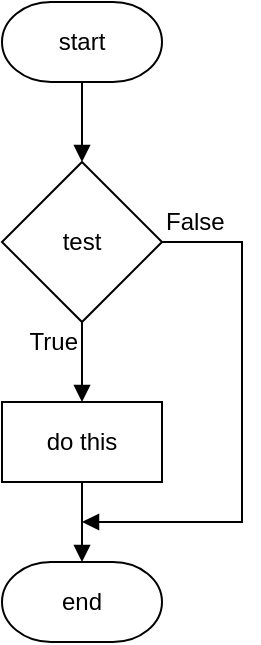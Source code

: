 <mxfile version="28.1.2" pages="17">
  <diagram id="P6KYQdcxMngtg81rHLjj" name="fc if-1">
    <mxGraphModel dx="874" dy="682" grid="1" gridSize="10" guides="1" tooltips="1" connect="1" arrows="1" fold="1" page="1" pageScale="1" pageWidth="291" pageHeight="413" math="0" shadow="0">
      <root>
        <mxCell id="Z8sNnp-64u_m1EAmHye_-0" />
        <mxCell id="Z8sNnp-64u_m1EAmHye_-1" parent="Z8sNnp-64u_m1EAmHye_-0" />
        <mxCell id="Z8sNnp-64u_m1EAmHye_-2" style="edgeStyle=orthogonalEdgeStyle;rounded=0;orthogonalLoop=1;jettySize=auto;html=1;exitX=0.5;exitY=1;exitDx=0;exitDy=0;entryX=0.5;entryY=0;entryDx=0;entryDy=0;exitPerimeter=0;endArrow=block;endFill=1;" parent="Z8sNnp-64u_m1EAmHye_-1" source="Z8sNnp-64u_m1EAmHye_-20" target="YJfQfWBxavon4rAGW0i5-0" edge="1">
          <mxGeometry relative="1" as="geometry">
            <mxPoint x="140" y="80" as="sourcePoint" />
            <mxPoint x="140" y="120" as="targetPoint" />
          </mxGeometry>
        </mxCell>
        <mxCell id="Z8sNnp-64u_m1EAmHye_-16" value="True" style="text;html=1;strokeColor=none;fillColor=none;align=right;verticalAlign=middle;whiteSpace=wrap;rounded=0;" parent="Z8sNnp-64u_m1EAmHye_-1" vertex="1">
          <mxGeometry x="100" y="200" width="40" height="20" as="geometry" />
        </mxCell>
        <mxCell id="Z8sNnp-64u_m1EAmHye_-20" value="start" style="strokeWidth=1;html=1;shape=mxgraph.flowchart.terminator;whiteSpace=wrap;fillColor=none;" parent="Z8sNnp-64u_m1EAmHye_-1" vertex="1">
          <mxGeometry x="100" y="40" width="80" height="40" as="geometry" />
        </mxCell>
        <mxCell id="Z8sNnp-64u_m1EAmHye_-21" value="end" style="strokeWidth=1;html=1;shape=mxgraph.flowchart.terminator;whiteSpace=wrap;fillColor=none;" parent="Z8sNnp-64u_m1EAmHye_-1" vertex="1">
          <mxGeometry x="100" y="320" width="80" height="40" as="geometry" />
        </mxCell>
        <mxCell id="YJfQfWBxavon4rAGW0i5-4" style="edgeStyle=orthogonalEdgeStyle;rounded=0;orthogonalLoop=1;jettySize=auto;html=1;exitX=0.5;exitY=1;exitDx=0;exitDy=0;entryX=0.5;entryY=0;entryDx=0;entryDy=0;endArrow=block;endFill=1;" parent="Z8sNnp-64u_m1EAmHye_-1" source="YJfQfWBxavon4rAGW0i5-0" target="YJfQfWBxavon4rAGW0i5-1" edge="1">
          <mxGeometry relative="1" as="geometry" />
        </mxCell>
        <mxCell id="YJfQfWBxavon4rAGW0i5-6" style="edgeStyle=orthogonalEdgeStyle;rounded=0;orthogonalLoop=1;jettySize=auto;html=1;exitX=1;exitY=0.5;exitDx=0;exitDy=0;endArrow=block;endFill=1;" parent="Z8sNnp-64u_m1EAmHye_-1" source="YJfQfWBxavon4rAGW0i5-0" edge="1">
          <mxGeometry relative="1" as="geometry">
            <mxPoint x="140" y="300" as="targetPoint" />
            <Array as="points">
              <mxPoint x="220" y="160" />
              <mxPoint x="220" y="300" />
              <mxPoint x="140" y="300" />
            </Array>
          </mxGeometry>
        </mxCell>
        <mxCell id="YJfQfWBxavon4rAGW0i5-0" value="test" style="rhombus;whiteSpace=wrap;html=1;fillColor=none;" parent="Z8sNnp-64u_m1EAmHye_-1" vertex="1">
          <mxGeometry x="100" y="120" width="80" height="80" as="geometry" />
        </mxCell>
        <mxCell id="YJfQfWBxavon4rAGW0i5-5" style="edgeStyle=orthogonalEdgeStyle;rounded=0;orthogonalLoop=1;jettySize=auto;html=1;exitX=0.5;exitY=1;exitDx=0;exitDy=0;entryX=0.5;entryY=0;entryDx=0;entryDy=0;entryPerimeter=0;endArrow=block;endFill=1;" parent="Z8sNnp-64u_m1EAmHye_-1" source="YJfQfWBxavon4rAGW0i5-1" target="Z8sNnp-64u_m1EAmHye_-21" edge="1">
          <mxGeometry relative="1" as="geometry">
            <Array as="points">
              <mxPoint x="140" y="320" />
              <mxPoint x="140" y="320" />
            </Array>
          </mxGeometry>
        </mxCell>
        <mxCell id="YJfQfWBxavon4rAGW0i5-1" value="do this" style="rounded=0;whiteSpace=wrap;html=1;fillColor=none;" parent="Z8sNnp-64u_m1EAmHye_-1" vertex="1">
          <mxGeometry x="100" y="240" width="80" height="40" as="geometry" />
        </mxCell>
        <mxCell id="YJfQfWBxavon4rAGW0i5-7" value="False" style="text;html=1;strokeColor=none;fillColor=none;align=left;verticalAlign=middle;whiteSpace=wrap;rounded=0;" parent="Z8sNnp-64u_m1EAmHye_-1" vertex="1">
          <mxGeometry x="180" y="140" width="40" height="20" as="geometry" />
        </mxCell>
      </root>
    </mxGraphModel>
  </diagram>
  <diagram name="sd if" id="BM5xCa0LjJzhx_Xb1BRn">
    <mxGraphModel dx="499" dy="390" grid="1" gridSize="10" guides="1" tooltips="1" connect="1" arrows="1" fold="1" page="1" pageScale="1" pageWidth="1169" pageHeight="827" math="0" shadow="0">
      <root>
        <mxCell id="TVCy2jQhF9ZiXSpvjS5u-0" />
        <mxCell id="TVCy2jQhF9ZiXSpvjS5u-1" parent="TVCy2jQhF9ZiXSpvjS5u-0" />
        <mxCell id="TVCy2jQhF9ZiXSpvjS5u-2" style="rounded=0;orthogonalLoop=1;jettySize=auto;html=1;exitX=0.5;exitY=1;exitDx=0;exitDy=0;entryX=0.5;entryY=0;entryDx=0;entryDy=0;endArrow=none;endFill=0;" edge="1" parent="TVCy2jQhF9ZiXSpvjS5u-1" source="TVCy2jQhF9ZiXSpvjS5u-4" target="TVCy2jQhF9ZiXSpvjS5u-5">
          <mxGeometry relative="1" as="geometry" />
        </mxCell>
        <mxCell id="TVCy2jQhF9ZiXSpvjS5u-4" value="Test" style="shape=hexagon;perimeter=hexagonPerimeter2;whiteSpace=wrap;html=1;fixedSize=1;fillColor=none;" vertex="1" parent="TVCy2jQhF9ZiXSpvjS5u-1">
          <mxGeometry x="360" y="200" width="120" height="60" as="geometry" />
        </mxCell>
        <mxCell id="TVCy2jQhF9ZiXSpvjS5u-5" value="Do this" style="rounded=0;whiteSpace=wrap;html=1;fillColor=none;" vertex="1" parent="TVCy2jQhF9ZiXSpvjS5u-1">
          <mxGeometry x="360" y="320" width="120" height="60" as="geometry" />
        </mxCell>
        <mxCell id="TVCy2jQhF9ZiXSpvjS5u-7" value="True" style="text;html=1;strokeColor=none;fillColor=none;align=right;verticalAlign=middle;whiteSpace=wrap;rounded=0;" vertex="1" parent="TVCy2jQhF9ZiXSpvjS5u-1">
          <mxGeometry x="370" y="280" width="40" height="20" as="geometry" />
        </mxCell>
      </root>
    </mxGraphModel>
  </diagram>
  <diagram name="fc if-2" id="wGZtTj6sb-f06yeo5jq2">
    <mxGraphModel dx="416" dy="325" grid="1" gridSize="10" guides="1" tooltips="1" connect="1" arrows="1" fold="1" page="1" pageScale="1" pageWidth="291" pageHeight="413" math="0" shadow="0">
      <root>
        <mxCell id="_T28w_gD_YY-0CVKj-tu-0" />
        <mxCell id="_T28w_gD_YY-0CVKj-tu-1" parent="_T28w_gD_YY-0CVKj-tu-0" />
        <mxCell id="_T28w_gD_YY-0CVKj-tu-2" style="edgeStyle=orthogonalEdgeStyle;rounded=0;orthogonalLoop=1;jettySize=auto;html=1;exitX=0.5;exitY=1;exitDx=0;exitDy=0;entryX=0.5;entryY=0;entryDx=0;entryDy=0;exitPerimeter=0;endArrow=block;endFill=1;" parent="_T28w_gD_YY-0CVKj-tu-1" source="_T28w_gD_YY-0CVKj-tu-4" target="_T28w_gD_YY-0CVKj-tu-8" edge="1">
          <mxGeometry relative="1" as="geometry">
            <mxPoint x="100" y="120" as="sourcePoint" />
            <mxPoint x="100" y="160" as="targetPoint" />
          </mxGeometry>
        </mxCell>
        <mxCell id="_T28w_gD_YY-0CVKj-tu-3" value="True" style="text;html=1;strokeColor=none;fillColor=none;align=left;verticalAlign=middle;whiteSpace=wrap;rounded=0;" parent="_T28w_gD_YY-0CVKj-tu-1" vertex="1">
          <mxGeometry x="140" y="180" width="40" height="20" as="geometry" />
        </mxCell>
        <mxCell id="_T28w_gD_YY-0CVKj-tu-4" value="start" style="strokeWidth=1;html=1;shape=mxgraph.flowchart.terminator;whiteSpace=wrap;fillColor=none;" parent="_T28w_gD_YY-0CVKj-tu-1" vertex="1">
          <mxGeometry x="60" y="80" width="80" height="40" as="geometry" />
        </mxCell>
        <mxCell id="_T28w_gD_YY-0CVKj-tu-5" value="end" style="strokeWidth=1;html=1;shape=mxgraph.flowchart.terminator;whiteSpace=wrap;fillColor=none;" parent="_T28w_gD_YY-0CVKj-tu-1" vertex="1">
          <mxGeometry x="60" y="280" width="80" height="40" as="geometry" />
        </mxCell>
        <mxCell id="4B9sVnFE1JJzSaUqRbN--0" style="edgeStyle=orthogonalEdgeStyle;rounded=0;orthogonalLoop=1;jettySize=auto;html=1;exitX=1;exitY=0.5;exitDx=0;exitDy=0;entryX=0;entryY=0.5;entryDx=0;entryDy=0;endArrow=block;endFill=1;" parent="_T28w_gD_YY-0CVKj-tu-1" source="_T28w_gD_YY-0CVKj-tu-8" target="_T28w_gD_YY-0CVKj-tu-10" edge="1">
          <mxGeometry relative="1" as="geometry" />
        </mxCell>
        <mxCell id="_T28w_gD_YY-0CVKj-tu-8" value="test" style="rhombus;whiteSpace=wrap;html=1;fillColor=none;" parent="_T28w_gD_YY-0CVKj-tu-1" vertex="1">
          <mxGeometry x="60" y="160" width="80" height="80" as="geometry" />
        </mxCell>
        <mxCell id="4B9sVnFE1JJzSaUqRbN--2" style="edgeStyle=orthogonalEdgeStyle;shape=connector;rounded=0;orthogonalLoop=1;jettySize=auto;html=1;exitX=0.5;exitY=1;exitDx=0;exitDy=0;strokeColor=default;align=center;verticalAlign=middle;fontFamily=Helvetica;fontSize=11;fontColor=default;labelBackgroundColor=default;endArrow=block;endFill=1;entryX=1;entryY=1;entryDx=0;entryDy=0;" parent="_T28w_gD_YY-0CVKj-tu-1" source="_T28w_gD_YY-0CVKj-tu-10" edge="1" target="_T28w_gD_YY-0CVKj-tu-11">
          <mxGeometry relative="1" as="geometry">
            <mxPoint x="100" y="280" as="targetPoint" />
            <Array as="points">
              <mxPoint x="220" y="260" />
            </Array>
          </mxGeometry>
        </mxCell>
        <mxCell id="_T28w_gD_YY-0CVKj-tu-10" value="do something" style="rounded=0;whiteSpace=wrap;html=1;fillColor=none;" parent="_T28w_gD_YY-0CVKj-tu-1" vertex="1">
          <mxGeometry x="180" y="180" width="80" height="40" as="geometry" />
        </mxCell>
        <mxCell id="_T28w_gD_YY-0CVKj-tu-11" value="False" style="text;html=1;strokeColor=none;fillColor=none;align=right;verticalAlign=middle;whiteSpace=wrap;rounded=0;" parent="_T28w_gD_YY-0CVKj-tu-1" vertex="1">
          <mxGeometry x="60" y="240" width="40" height="20" as="geometry" />
        </mxCell>
        <mxCell id="4B9sVnFE1JJzSaUqRbN--1" style="edgeStyle=orthogonalEdgeStyle;shape=connector;rounded=0;orthogonalLoop=1;jettySize=auto;html=1;exitX=0.5;exitY=1;exitDx=0;exitDy=0;strokeColor=default;align=center;verticalAlign=middle;fontFamily=Helvetica;fontSize=11;fontColor=default;labelBackgroundColor=default;endArrow=block;endFill=1;entryX=0.5;entryY=0;entryDx=0;entryDy=0;entryPerimeter=0;" parent="_T28w_gD_YY-0CVKj-tu-1" source="_T28w_gD_YY-0CVKj-tu-8" target="_T28w_gD_YY-0CVKj-tu-5" edge="1">
          <mxGeometry relative="1" as="geometry">
            <mxPoint x="100" y="400" as="targetPoint" />
          </mxGeometry>
        </mxCell>
      </root>
    </mxGraphModel>
  </diagram>
  <diagram id="cRq46XF3jY7nIP7ShKkn" name="fc else">
    <mxGraphModel dx="603" dy="470" grid="1" gridSize="10" guides="1" tooltips="1" connect="1" arrows="1" fold="1" page="1" pageScale="1" pageWidth="291" pageHeight="413" math="0" shadow="0">
      <root>
        <mxCell id="tIiNT2M0VqRFvGMewQ1P-0" />
        <mxCell id="tIiNT2M0VqRFvGMewQ1P-1" parent="tIiNT2M0VqRFvGMewQ1P-0" />
        <mxCell id="tIiNT2M0VqRFvGMewQ1P-2" style="edgeStyle=orthogonalEdgeStyle;rounded=0;orthogonalLoop=1;jettySize=auto;html=1;exitX=0.5;exitY=1;exitDx=0;exitDy=0;entryX=0.5;entryY=0;entryDx=0;entryDy=0;exitPerimeter=0;endArrow=block;endFill=1;" parent="tIiNT2M0VqRFvGMewQ1P-1" source="tIiNT2M0VqRFvGMewQ1P-4" target="tIiNT2M0VqRFvGMewQ1P-8" edge="1">
          <mxGeometry relative="1" as="geometry">
            <mxPoint x="100" y="80" as="sourcePoint" />
            <mxPoint x="100" y="120" as="targetPoint" />
          </mxGeometry>
        </mxCell>
        <mxCell id="tIiNT2M0VqRFvGMewQ1P-3" value="True" style="text;html=1;strokeColor=none;fillColor=none;align=right;verticalAlign=middle;whiteSpace=wrap;rounded=0;" parent="tIiNT2M0VqRFvGMewQ1P-1" vertex="1">
          <mxGeometry x="60" y="200" width="40" height="20" as="geometry" />
        </mxCell>
        <mxCell id="tIiNT2M0VqRFvGMewQ1P-4" value="start" style="strokeWidth=1;html=1;shape=mxgraph.flowchart.terminator;whiteSpace=wrap;fillColor=none;" parent="tIiNT2M0VqRFvGMewQ1P-1" vertex="1">
          <mxGeometry x="60" y="40" width="80" height="40" as="geometry" />
        </mxCell>
        <mxCell id="tIiNT2M0VqRFvGMewQ1P-5" value="end" style="strokeWidth=1;html=1;shape=mxgraph.flowchart.terminator;whiteSpace=wrap;fillColor=none;" parent="tIiNT2M0VqRFvGMewQ1P-1" vertex="1">
          <mxGeometry x="60" y="320" width="80" height="40" as="geometry" />
        </mxCell>
        <mxCell id="tIiNT2M0VqRFvGMewQ1P-6" style="edgeStyle=orthogonalEdgeStyle;rounded=0;orthogonalLoop=1;jettySize=auto;html=1;exitX=0.5;exitY=1;exitDx=0;exitDy=0;entryX=0.5;entryY=0;entryDx=0;entryDy=0;endArrow=block;endFill=1;" parent="tIiNT2M0VqRFvGMewQ1P-1" source="tIiNT2M0VqRFvGMewQ1P-8" target="tIiNT2M0VqRFvGMewQ1P-10" edge="1">
          <mxGeometry relative="1" as="geometry" />
        </mxCell>
        <mxCell id="tIiNT2M0VqRFvGMewQ1P-8" value="test" style="rhombus;whiteSpace=wrap;html=1;fillColor=none;" parent="tIiNT2M0VqRFvGMewQ1P-1" vertex="1">
          <mxGeometry x="60" y="120" width="80" height="80" as="geometry" />
        </mxCell>
        <mxCell id="tIiNT2M0VqRFvGMewQ1P-9" style="edgeStyle=orthogonalEdgeStyle;rounded=0;orthogonalLoop=1;jettySize=auto;html=1;exitX=0.5;exitY=1;exitDx=0;exitDy=0;entryX=0.5;entryY=0;entryDx=0;entryDy=0;entryPerimeter=0;endArrow=block;endFill=1;" parent="tIiNT2M0VqRFvGMewQ1P-1" source="tIiNT2M0VqRFvGMewQ1P-10" target="tIiNT2M0VqRFvGMewQ1P-5" edge="1">
          <mxGeometry relative="1" as="geometry">
            <Array as="points">
              <mxPoint x="100" y="320" />
              <mxPoint x="100" y="320" />
            </Array>
          </mxGeometry>
        </mxCell>
        <mxCell id="tIiNT2M0VqRFvGMewQ1P-10" value="do this" style="rounded=0;whiteSpace=wrap;html=1;fillColor=none;" parent="tIiNT2M0VqRFvGMewQ1P-1" vertex="1">
          <mxGeometry x="60" y="240" width="80" height="40" as="geometry" />
        </mxCell>
        <mxCell id="7YyGFXARUdTFjs19IIP1-1" style="edgeStyle=orthogonalEdgeStyle;rounded=0;orthogonalLoop=1;jettySize=auto;html=1;exitX=1;exitY=0.5;exitDx=0;exitDy=0;entryX=0.5;entryY=0;entryDx=0;entryDy=0;endArrow=block;endFill=1;" parent="tIiNT2M0VqRFvGMewQ1P-1" source="tIiNT2M0VqRFvGMewQ1P-8" target="7YyGFXARUdTFjs19IIP1-0" edge="1">
          <mxGeometry relative="1" as="geometry">
            <Array as="points">
              <mxPoint x="220" y="160" />
            </Array>
          </mxGeometry>
        </mxCell>
        <mxCell id="tIiNT2M0VqRFvGMewQ1P-11" value="False" style="text;html=1;strokeColor=none;fillColor=none;align=left;verticalAlign=middle;whiteSpace=wrap;rounded=0;" parent="tIiNT2M0VqRFvGMewQ1P-1" vertex="1">
          <mxGeometry x="140" y="140" width="40" height="20" as="geometry" />
        </mxCell>
        <mxCell id="7YyGFXARUdTFjs19IIP1-2" style="edgeStyle=orthogonalEdgeStyle;rounded=0;orthogonalLoop=1;jettySize=auto;html=1;exitX=0.5;exitY=1;exitDx=0;exitDy=0;endArrow=block;endFill=1;" parent="tIiNT2M0VqRFvGMewQ1P-1" source="7YyGFXARUdTFjs19IIP1-0" edge="1">
          <mxGeometry relative="1" as="geometry">
            <mxPoint x="100" y="300" as="targetPoint" />
            <Array as="points">
              <mxPoint x="220" y="300" />
              <mxPoint x="100" y="300" />
            </Array>
          </mxGeometry>
        </mxCell>
        <mxCell id="7YyGFXARUdTFjs19IIP1-0" value="do that" style="rounded=0;whiteSpace=wrap;html=1;fillColor=none;" parent="tIiNT2M0VqRFvGMewQ1P-1" vertex="1">
          <mxGeometry x="180" y="240" width="80" height="40" as="geometry" />
        </mxCell>
      </root>
    </mxGraphModel>
  </diagram>
  <diagram name="sd else" id="Du2qNqe_V8YYKTCWcxh1">
    <mxGraphModel dx="603" dy="470" grid="1" gridSize="10" guides="1" tooltips="1" connect="1" arrows="1" fold="1" page="1" pageScale="1" pageWidth="1169" pageHeight="827" math="0" shadow="0">
      <root>
        <mxCell id="YVbjjcJbxLvAYQxe236t-0" />
        <mxCell id="YVbjjcJbxLvAYQxe236t-1" parent="YVbjjcJbxLvAYQxe236t-0" />
        <mxCell id="YVbjjcJbxLvAYQxe236t-2" style="rounded=0;orthogonalLoop=1;jettySize=auto;html=1;exitX=0.375;exitY=1;exitDx=0;exitDy=0;entryX=0.75;entryY=0;entryDx=0;entryDy=0;endArrow=none;endFill=0;" edge="1" parent="YVbjjcJbxLvAYQxe236t-1" source="YVbjjcJbxLvAYQxe236t-4" target="YVbjjcJbxLvAYQxe236t-5">
          <mxGeometry relative="1" as="geometry" />
        </mxCell>
        <mxCell id="YVbjjcJbxLvAYQxe236t-3" style="rounded=0;orthogonalLoop=1;jettySize=auto;html=1;exitX=0.625;exitY=1;exitDx=0;exitDy=0;endArrow=none;endFill=0;entryX=0.25;entryY=0;entryDx=0;entryDy=0;" edge="1" parent="YVbjjcJbxLvAYQxe236t-1" source="YVbjjcJbxLvAYQxe236t-4" target="YVbjjcJbxLvAYQxe236t-6">
          <mxGeometry relative="1" as="geometry">
            <mxPoint x="530" y="300" as="targetPoint" />
          </mxGeometry>
        </mxCell>
        <mxCell id="YVbjjcJbxLvAYQxe236t-4" value="Test" style="shape=hexagon;perimeter=hexagonPerimeter2;whiteSpace=wrap;html=1;fixedSize=1;fillColor=none;" vertex="1" parent="YVbjjcJbxLvAYQxe236t-1">
          <mxGeometry x="360" y="200" width="120" height="60" as="geometry" />
        </mxCell>
        <mxCell id="YVbjjcJbxLvAYQxe236t-5" value="Do this" style="rounded=0;whiteSpace=wrap;html=1;fillColor=none;" vertex="1" parent="YVbjjcJbxLvAYQxe236t-1">
          <mxGeometry x="280" y="320" width="120" height="60" as="geometry" />
        </mxCell>
        <mxCell id="YVbjjcJbxLvAYQxe236t-6" value="Do that" style="rounded=0;whiteSpace=wrap;html=1;fillColor=none;" vertex="1" parent="YVbjjcJbxLvAYQxe236t-1">
          <mxGeometry x="440" y="320" width="120" height="60" as="geometry" />
        </mxCell>
        <mxCell id="YVbjjcJbxLvAYQxe236t-11" value="True" style="text;html=1;strokeColor=none;fillColor=none;align=right;verticalAlign=middle;whiteSpace=wrap;rounded=0;" vertex="1" parent="YVbjjcJbxLvAYQxe236t-1">
          <mxGeometry x="340" y="280" width="40" height="20" as="geometry" />
        </mxCell>
        <mxCell id="YVbjjcJbxLvAYQxe236t-12" value="False" style="text;html=1;strokeColor=none;fillColor=none;align=left;verticalAlign=middle;whiteSpace=wrap;rounded=0;" vertex="1" parent="YVbjjcJbxLvAYQxe236t-1">
          <mxGeometry x="460" y="280" width="40" height="20" as="geometry" />
        </mxCell>
      </root>
    </mxGraphModel>
  </diagram>
  <diagram name="fc elif-1" id="IgjmNjnP2fQYIQXtQ8FC">
    <mxGraphModel dx="728" dy="568" grid="1" gridSize="10" guides="1" tooltips="1" connect="1" arrows="1" fold="1" page="1" pageScale="1" pageWidth="413" pageHeight="583" math="0" shadow="0">
      <root>
        <mxCell id="rIBvArZEygMGYcXP4XoD-0" />
        <mxCell id="rIBvArZEygMGYcXP4XoD-1" parent="rIBvArZEygMGYcXP4XoD-0" />
        <mxCell id="rIBvArZEygMGYcXP4XoD-2" style="edgeStyle=orthogonalEdgeStyle;rounded=0;orthogonalLoop=1;jettySize=auto;html=1;exitX=0.5;exitY=1;exitDx=0;exitDy=0;entryX=0.5;entryY=0;entryDx=0;entryDy=0;exitPerimeter=0;endArrow=block;endFill=1;" edge="1" parent="rIBvArZEygMGYcXP4XoD-1" source="rIBvArZEygMGYcXP4XoD-4" target="rIBvArZEygMGYcXP4XoD-8">
          <mxGeometry relative="1" as="geometry">
            <mxPoint x="120" y="80" as="sourcePoint" />
            <mxPoint x="120" y="120" as="targetPoint" />
          </mxGeometry>
        </mxCell>
        <mxCell id="rIBvArZEygMGYcXP4XoD-3" value="True" style="text;html=1;strokeColor=none;fillColor=none;align=right;verticalAlign=middle;whiteSpace=wrap;rounded=0;" vertex="1" parent="rIBvArZEygMGYcXP4XoD-1">
          <mxGeometry x="80" y="200" width="40" height="20" as="geometry" />
        </mxCell>
        <mxCell id="rIBvArZEygMGYcXP4XoD-4" value="start" style="strokeWidth=1;html=1;shape=mxgraph.flowchart.terminator;whiteSpace=wrap;fillColor=none;" vertex="1" parent="rIBvArZEygMGYcXP4XoD-1">
          <mxGeometry x="80" y="40" width="80" height="40" as="geometry" />
        </mxCell>
        <mxCell id="rIBvArZEygMGYcXP4XoD-5" value="end" style="strokeWidth=1;html=1;shape=mxgraph.flowchart.terminator;whiteSpace=wrap;fillColor=none;" vertex="1" parent="rIBvArZEygMGYcXP4XoD-1">
          <mxGeometry x="80" y="420" width="80" height="40" as="geometry" />
        </mxCell>
        <mxCell id="rIBvArZEygMGYcXP4XoD-6" style="edgeStyle=orthogonalEdgeStyle;rounded=0;orthogonalLoop=1;jettySize=auto;html=1;exitX=0.5;exitY=1;exitDx=0;exitDy=0;entryX=0.5;entryY=0;entryDx=0;entryDy=0;endArrow=block;endFill=1;" edge="1" parent="rIBvArZEygMGYcXP4XoD-1" source="rIBvArZEygMGYcXP4XoD-8" target="rIBvArZEygMGYcXP4XoD-10">
          <mxGeometry relative="1" as="geometry" />
        </mxCell>
        <mxCell id="rIBvArZEygMGYcXP4XoD-7" style="edgeStyle=orthogonalEdgeStyle;rounded=0;orthogonalLoop=1;jettySize=auto;html=1;exitX=1;exitY=0.5;exitDx=0;exitDy=0;entryX=0.5;entryY=0;entryDx=0;entryDy=0;endArrow=block;endFill=1;" edge="1" parent="rIBvArZEygMGYcXP4XoD-1" source="rIBvArZEygMGYcXP4XoD-8" target="rIBvArZEygMGYcXP4XoD-15">
          <mxGeometry relative="1" as="geometry" />
        </mxCell>
        <mxCell id="rIBvArZEygMGYcXP4XoD-8" value="test 1" style="rhombus;whiteSpace=wrap;html=1;fillColor=none;" vertex="1" parent="rIBvArZEygMGYcXP4XoD-1">
          <mxGeometry x="80" y="120" width="80" height="80" as="geometry" />
        </mxCell>
        <mxCell id="rIBvArZEygMGYcXP4XoD-9" style="edgeStyle=orthogonalEdgeStyle;rounded=0;orthogonalLoop=1;jettySize=auto;html=1;exitX=0.5;exitY=1;exitDx=0;exitDy=0;entryX=0.5;entryY=0;entryDx=0;entryDy=0;entryPerimeter=0;endArrow=block;endFill=1;" edge="1" parent="rIBvArZEygMGYcXP4XoD-1" source="rIBvArZEygMGYcXP4XoD-10" target="rIBvArZEygMGYcXP4XoD-5">
          <mxGeometry relative="1" as="geometry">
            <Array as="points">
              <mxPoint x="120" y="320" />
              <mxPoint x="120" y="320" />
            </Array>
          </mxGeometry>
        </mxCell>
        <mxCell id="rIBvArZEygMGYcXP4XoD-10" value="do this" style="rounded=0;whiteSpace=wrap;html=1;fillColor=none;" vertex="1" parent="rIBvArZEygMGYcXP4XoD-1">
          <mxGeometry x="80" y="240" width="80" height="40" as="geometry" />
        </mxCell>
        <mxCell id="rIBvArZEygMGYcXP4XoD-11" style="edgeStyle=orthogonalEdgeStyle;shape=connector;rounded=0;orthogonalLoop=1;jettySize=auto;html=1;exitX=0.5;exitY=1;exitDx=0;exitDy=0;strokeColor=default;align=center;verticalAlign=middle;fontFamily=Helvetica;fontSize=11;fontColor=default;labelBackgroundColor=default;endArrow=block;endFill=1;" edge="1" parent="rIBvArZEygMGYcXP4XoD-1" source="rIBvArZEygMGYcXP4XoD-12">
          <mxGeometry relative="1" as="geometry">
            <mxPoint x="120" y="380.0" as="targetPoint" />
            <Array as="points">
              <mxPoint x="220" y="380" />
            </Array>
          </mxGeometry>
        </mxCell>
        <mxCell id="rIBvArZEygMGYcXP4XoD-12" value="do that" style="rounded=0;whiteSpace=wrap;html=1;fillColor=none;" vertex="1" parent="rIBvArZEygMGYcXP4XoD-1">
          <mxGeometry x="180" y="320" width="80" height="40" as="geometry" />
        </mxCell>
        <mxCell id="rIBvArZEygMGYcXP4XoD-13" style="edgeStyle=orthogonalEdgeStyle;rounded=0;orthogonalLoop=1;jettySize=auto;html=1;exitX=0.5;exitY=1;exitDx=0;exitDy=0;entryX=0.5;entryY=0;entryDx=0;entryDy=0;endArrow=block;endFill=1;" edge="1" parent="rIBvArZEygMGYcXP4XoD-1" source="rIBvArZEygMGYcXP4XoD-15" target="rIBvArZEygMGYcXP4XoD-12">
          <mxGeometry relative="1" as="geometry" />
        </mxCell>
        <mxCell id="rIBvArZEygMGYcXP4XoD-14" style="edgeStyle=orthogonalEdgeStyle;rounded=0;orthogonalLoop=1;jettySize=auto;html=1;exitX=1;exitY=0.5;exitDx=0;exitDy=0;entryX=0.5;entryY=0;entryDx=0;entryDy=0;endArrow=block;endFill=1;" edge="1" parent="rIBvArZEygMGYcXP4XoD-1" source="rIBvArZEygMGYcXP4XoD-15" target="rIBvArZEygMGYcXP4XoD-20">
          <mxGeometry relative="1" as="geometry" />
        </mxCell>
        <mxCell id="rIBvArZEygMGYcXP4XoD-15" value="test 2" style="rhombus;whiteSpace=wrap;html=1;fillColor=none;" vertex="1" parent="rIBvArZEygMGYcXP4XoD-1">
          <mxGeometry x="180" y="200" width="80" height="80" as="geometry" />
        </mxCell>
        <mxCell id="rIBvArZEygMGYcXP4XoD-16" value="True" style="text;html=1;strokeColor=none;fillColor=none;align=right;verticalAlign=middle;whiteSpace=wrap;rounded=0;" vertex="1" parent="rIBvArZEygMGYcXP4XoD-1">
          <mxGeometry x="180" y="280" width="40" height="20" as="geometry" />
        </mxCell>
        <mxCell id="rIBvArZEygMGYcXP4XoD-17" value="False" style="text;html=1;strokeColor=none;fillColor=none;align=left;verticalAlign=middle;whiteSpace=wrap;rounded=0;" vertex="1" parent="rIBvArZEygMGYcXP4XoD-1">
          <mxGeometry x="160" y="140" width="40" height="20" as="geometry" />
        </mxCell>
        <mxCell id="rIBvArZEygMGYcXP4XoD-18" value="False" style="text;html=1;strokeColor=none;fillColor=none;align=left;verticalAlign=middle;whiteSpace=wrap;rounded=0;" vertex="1" parent="rIBvArZEygMGYcXP4XoD-1">
          <mxGeometry x="260" y="220" width="40" height="20" as="geometry" />
        </mxCell>
        <mxCell id="rIBvArZEygMGYcXP4XoD-19" style="edgeStyle=orthogonalEdgeStyle;shape=connector;rounded=0;orthogonalLoop=1;jettySize=auto;html=1;exitX=0.5;exitY=1;exitDx=0;exitDy=0;strokeColor=default;align=center;verticalAlign=middle;fontFamily=Helvetica;fontSize=11;fontColor=default;labelBackgroundColor=default;endArrow=block;endFill=1;" edge="1" parent="rIBvArZEygMGYcXP4XoD-1" source="rIBvArZEygMGYcXP4XoD-20">
          <mxGeometry relative="1" as="geometry">
            <mxPoint x="120" y="400" as="targetPoint" />
            <mxPoint x="360" y="350.0" as="sourcePoint" />
            <Array as="points">
              <mxPoint x="320" y="400" />
            </Array>
          </mxGeometry>
        </mxCell>
        <mxCell id="rIBvArZEygMGYcXP4XoD-20" value="do the other" style="rounded=0;whiteSpace=wrap;html=1;fillColor=none;" vertex="1" parent="rIBvArZEygMGYcXP4XoD-1">
          <mxGeometry x="280" y="320" width="80" height="40" as="geometry" />
        </mxCell>
      </root>
    </mxGraphModel>
  </diagram>
  <diagram id="ymhN67k_t4fDArkTLruu" name="sd elif-1">
    <mxGraphModel dx="874" dy="682" grid="1" gridSize="10" guides="1" tooltips="1" connect="1" arrows="1" fold="1" page="1" pageScale="1" pageWidth="1169" pageHeight="827" math="0" shadow="0">
      <root>
        <mxCell id="0" />
        <mxCell id="1" parent="0" />
        <mxCell id="PWeVSlh2sk5hYXikbitO-3" style="rounded=0;orthogonalLoop=1;jettySize=auto;html=1;exitX=0.375;exitY=1;exitDx=0;exitDy=0;entryX=0.75;entryY=0;entryDx=0;entryDy=0;endArrow=none;endFill=0;" parent="1" source="PWeVSlh2sk5hYXikbitO-5" target="PWeVSlh2sk5hYXikbitO-6" edge="1">
          <mxGeometry relative="1" as="geometry" />
        </mxCell>
        <mxCell id="PWeVSlh2sk5hYXikbitO-4" style="rounded=0;orthogonalLoop=1;jettySize=auto;html=1;exitX=0.625;exitY=1;exitDx=0;exitDy=0;entryX=0.375;entryY=0;entryDx=0;entryDy=0;endArrow=none;endFill=0;" parent="1" source="PWeVSlh2sk5hYXikbitO-5" target="PWeVSlh2sk5hYXikbitO-11" edge="1">
          <mxGeometry relative="1" as="geometry" />
        </mxCell>
        <mxCell id="PWeVSlh2sk5hYXikbitO-5" value="Test 1" style="shape=hexagon;perimeter=hexagonPerimeter2;whiteSpace=wrap;html=1;fixedSize=1;fillColor=none;" parent="1" vertex="1">
          <mxGeometry x="360" y="200" width="120" height="60" as="geometry" />
        </mxCell>
        <mxCell id="PWeVSlh2sk5hYXikbitO-6" value="Do this" style="rounded=0;whiteSpace=wrap;html=1;fillColor=none;" parent="1" vertex="1">
          <mxGeometry x="280" y="320" width="120" height="60" as="geometry" />
        </mxCell>
        <mxCell id="PWeVSlh2sk5hYXikbitO-7" value="Do that" style="rounded=0;whiteSpace=wrap;html=1;fillColor=none;" parent="1" vertex="1">
          <mxGeometry x="340" y="440" width="120" height="60" as="geometry" />
        </mxCell>
        <mxCell id="PWeVSlh2sk5hYXikbitO-8" value="Do the other" style="rounded=0;whiteSpace=wrap;html=1;fillColor=none;" parent="1" vertex="1">
          <mxGeometry x="500" y="440" width="120" height="60" as="geometry" />
        </mxCell>
        <mxCell id="PWeVSlh2sk5hYXikbitO-9" style="rounded=0;orthogonalLoop=1;jettySize=auto;html=1;exitX=0.375;exitY=1;exitDx=0;exitDy=0;entryX=0.75;entryY=0;entryDx=0;entryDy=0;endArrow=none;endFill=0;" parent="1" source="PWeVSlh2sk5hYXikbitO-11" target="PWeVSlh2sk5hYXikbitO-7" edge="1">
          <mxGeometry relative="1" as="geometry" />
        </mxCell>
        <mxCell id="PWeVSlh2sk5hYXikbitO-10" style="rounded=0;orthogonalLoop=1;jettySize=auto;html=1;exitX=0.625;exitY=1;exitDx=0;exitDy=0;entryX=0.25;entryY=0;entryDx=0;entryDy=0;endArrow=none;endFill=0;" parent="1" source="PWeVSlh2sk5hYXikbitO-11" target="PWeVSlh2sk5hYXikbitO-8" edge="1">
          <mxGeometry relative="1" as="geometry" />
        </mxCell>
        <mxCell id="PWeVSlh2sk5hYXikbitO-11" value="Test 2" style="shape=hexagon;perimeter=hexagonPerimeter2;whiteSpace=wrap;html=1;fixedSize=1;fillColor=none;" parent="1" vertex="1">
          <mxGeometry x="420" y="320" width="120" height="60" as="geometry" />
        </mxCell>
        <mxCell id="PWeVSlh2sk5hYXikbitO-13" value="True" style="text;html=1;strokeColor=none;fillColor=none;align=right;verticalAlign=middle;whiteSpace=wrap;rounded=0;" parent="1" vertex="1">
          <mxGeometry x="340" y="280" width="40" height="20" as="geometry" />
        </mxCell>
        <mxCell id="PWeVSlh2sk5hYXikbitO-14" value="False" style="text;html=1;strokeColor=none;fillColor=none;align=left;verticalAlign=middle;whiteSpace=wrap;rounded=0;" parent="1" vertex="1">
          <mxGeometry x="460" y="280" width="40" height="20" as="geometry" />
        </mxCell>
        <mxCell id="PWeVSlh2sk5hYXikbitO-15" value="True" style="text;html=1;strokeColor=none;fillColor=none;align=right;verticalAlign=middle;whiteSpace=wrap;rounded=0;" parent="1" vertex="1">
          <mxGeometry x="400" y="400" width="40" height="20" as="geometry" />
        </mxCell>
        <mxCell id="PWeVSlh2sk5hYXikbitO-16" value="False" style="text;html=1;strokeColor=none;fillColor=none;align=left;verticalAlign=middle;whiteSpace=wrap;rounded=0;" parent="1" vertex="1">
          <mxGeometry x="520" y="400" width="40" height="20" as="geometry" />
        </mxCell>
      </root>
    </mxGraphModel>
  </diagram>
  <diagram id="fdd4WQHpybC-IddDWGsn" name="fc elif-2">
    <mxGraphModel dx="728" dy="568" grid="1" gridSize="10" guides="1" tooltips="1" connect="1" arrows="1" fold="1" page="1" pageScale="1" pageWidth="413" pageHeight="583" math="0" shadow="0">
      <root>
        <mxCell id="zQq0gdM_Qzl1OQmvSLkQ-0" />
        <mxCell id="zQq0gdM_Qzl1OQmvSLkQ-1" parent="zQq0gdM_Qzl1OQmvSLkQ-0" />
        <mxCell id="zQq0gdM_Qzl1OQmvSLkQ-2" style="edgeStyle=orthogonalEdgeStyle;rounded=0;orthogonalLoop=1;jettySize=auto;html=1;exitX=0.5;exitY=1;exitDx=0;exitDy=0;entryX=0.5;entryY=0;entryDx=0;entryDy=0;exitPerimeter=0;endArrow=block;endFill=1;" parent="zQq0gdM_Qzl1OQmvSLkQ-1" source="zQq0gdM_Qzl1OQmvSLkQ-4" target="zQq0gdM_Qzl1OQmvSLkQ-7" edge="1">
          <mxGeometry relative="1" as="geometry">
            <mxPoint x="120" y="80" as="sourcePoint" />
            <mxPoint x="120" y="120" as="targetPoint" />
          </mxGeometry>
        </mxCell>
        <mxCell id="zQq0gdM_Qzl1OQmvSLkQ-3" value="True" style="text;html=1;strokeColor=none;fillColor=none;align=right;verticalAlign=middle;whiteSpace=wrap;rounded=0;" parent="zQq0gdM_Qzl1OQmvSLkQ-1" vertex="1">
          <mxGeometry x="80" y="200" width="40" height="20" as="geometry" />
        </mxCell>
        <mxCell id="zQq0gdM_Qzl1OQmvSLkQ-4" value="start" style="strokeWidth=1;html=1;shape=mxgraph.flowchart.terminator;whiteSpace=wrap;fillColor=none;" parent="zQq0gdM_Qzl1OQmvSLkQ-1" vertex="1">
          <mxGeometry x="80" y="40" width="80" height="40" as="geometry" />
        </mxCell>
        <mxCell id="zQq0gdM_Qzl1OQmvSLkQ-5" value="end" style="strokeWidth=1;html=1;shape=mxgraph.flowchart.terminator;whiteSpace=wrap;fillColor=none;" parent="zQq0gdM_Qzl1OQmvSLkQ-1" vertex="1">
          <mxGeometry x="80" y="420" width="80" height="40" as="geometry" />
        </mxCell>
        <mxCell id="zQq0gdM_Qzl1OQmvSLkQ-6" style="edgeStyle=orthogonalEdgeStyle;rounded=0;orthogonalLoop=1;jettySize=auto;html=1;exitX=0.5;exitY=1;exitDx=0;exitDy=0;entryX=0.5;entryY=0;entryDx=0;entryDy=0;endArrow=block;endFill=1;" parent="zQq0gdM_Qzl1OQmvSLkQ-1" source="zQq0gdM_Qzl1OQmvSLkQ-7" target="zQq0gdM_Qzl1OQmvSLkQ-9" edge="1">
          <mxGeometry relative="1" as="geometry" />
        </mxCell>
        <mxCell id="CRMbvHHz2eeOOS5NiYM7-6" style="edgeStyle=orthogonalEdgeStyle;rounded=0;orthogonalLoop=1;jettySize=auto;html=1;exitX=1;exitY=0.5;exitDx=0;exitDy=0;entryX=0.5;entryY=0;entryDx=0;entryDy=0;endArrow=block;endFill=1;" parent="zQq0gdM_Qzl1OQmvSLkQ-1" source="zQq0gdM_Qzl1OQmvSLkQ-7" target="CRMbvHHz2eeOOS5NiYM7-0" edge="1">
          <mxGeometry relative="1" as="geometry" />
        </mxCell>
        <mxCell id="zQq0gdM_Qzl1OQmvSLkQ-7" value="test 1" style="rhombus;whiteSpace=wrap;html=1;fillColor=none;" parent="zQq0gdM_Qzl1OQmvSLkQ-1" vertex="1">
          <mxGeometry x="80" y="120" width="80" height="80" as="geometry" />
        </mxCell>
        <mxCell id="zQq0gdM_Qzl1OQmvSLkQ-8" style="edgeStyle=orthogonalEdgeStyle;rounded=0;orthogonalLoop=1;jettySize=auto;html=1;exitX=0.5;exitY=1;exitDx=0;exitDy=0;entryX=0.5;entryY=0;entryDx=0;entryDy=0;entryPerimeter=0;endArrow=block;endFill=1;" parent="zQq0gdM_Qzl1OQmvSLkQ-1" source="zQq0gdM_Qzl1OQmvSLkQ-9" target="zQq0gdM_Qzl1OQmvSLkQ-5" edge="1">
          <mxGeometry relative="1" as="geometry">
            <Array as="points">
              <mxPoint x="120" y="320" />
              <mxPoint x="120" y="320" />
            </Array>
          </mxGeometry>
        </mxCell>
        <mxCell id="zQq0gdM_Qzl1OQmvSLkQ-9" value="do this" style="rounded=0;whiteSpace=wrap;html=1;fillColor=none;" parent="zQq0gdM_Qzl1OQmvSLkQ-1" vertex="1">
          <mxGeometry x="80" y="240" width="80" height="40" as="geometry" />
        </mxCell>
        <mxCell id="3t_RJdTS5zck22UlJxnq-5" style="edgeStyle=orthogonalEdgeStyle;shape=connector;rounded=0;orthogonalLoop=1;jettySize=auto;html=1;exitX=0.5;exitY=1;exitDx=0;exitDy=0;strokeColor=default;align=center;verticalAlign=middle;fontFamily=Helvetica;fontSize=11;fontColor=default;labelBackgroundColor=default;endArrow=block;endFill=1;" parent="zQq0gdM_Qzl1OQmvSLkQ-1" source="zQq0gdM_Qzl1OQmvSLkQ-13" edge="1">
          <mxGeometry relative="1" as="geometry">
            <mxPoint x="120" y="380.0" as="targetPoint" />
            <Array as="points">
              <mxPoint x="220" y="380" />
            </Array>
          </mxGeometry>
        </mxCell>
        <mxCell id="zQq0gdM_Qzl1OQmvSLkQ-13" value="do that" style="rounded=0;whiteSpace=wrap;html=1;fillColor=none;" parent="zQq0gdM_Qzl1OQmvSLkQ-1" vertex="1">
          <mxGeometry x="180" y="320" width="80" height="40" as="geometry" />
        </mxCell>
        <mxCell id="CRMbvHHz2eeOOS5NiYM7-2" style="edgeStyle=orthogonalEdgeStyle;rounded=0;orthogonalLoop=1;jettySize=auto;html=1;exitX=0.5;exitY=1;exitDx=0;exitDy=0;entryX=0.5;entryY=0;entryDx=0;entryDy=0;endArrow=block;endFill=1;" parent="zQq0gdM_Qzl1OQmvSLkQ-1" source="CRMbvHHz2eeOOS5NiYM7-0" target="zQq0gdM_Qzl1OQmvSLkQ-13" edge="1">
          <mxGeometry relative="1" as="geometry" />
        </mxCell>
        <mxCell id="3t_RJdTS5zck22UlJxnq-1" style="edgeStyle=orthogonalEdgeStyle;rounded=0;orthogonalLoop=1;jettySize=auto;html=1;exitX=1;exitY=0.5;exitDx=0;exitDy=0;endArrow=block;endFill=1;" parent="zQq0gdM_Qzl1OQmvSLkQ-1" source="CRMbvHHz2eeOOS5NiYM7-0" edge="1">
          <mxGeometry relative="1" as="geometry">
            <mxPoint x="120" y="400" as="targetPoint" />
            <Array as="points">
              <mxPoint x="300" y="240" />
              <mxPoint x="300" y="400" />
            </Array>
          </mxGeometry>
        </mxCell>
        <mxCell id="CRMbvHHz2eeOOS5NiYM7-0" value="test 2" style="rhombus;whiteSpace=wrap;html=1;fillColor=none;" parent="zQq0gdM_Qzl1OQmvSLkQ-1" vertex="1">
          <mxGeometry x="180" y="200" width="80" height="80" as="geometry" />
        </mxCell>
        <mxCell id="CRMbvHHz2eeOOS5NiYM7-4" value="True" style="text;html=1;strokeColor=none;fillColor=none;align=right;verticalAlign=middle;whiteSpace=wrap;rounded=0;" parent="zQq0gdM_Qzl1OQmvSLkQ-1" vertex="1">
          <mxGeometry x="180" y="280" width="40" height="20" as="geometry" />
        </mxCell>
        <mxCell id="zQq0gdM_Qzl1OQmvSLkQ-11" value="False" style="text;html=1;strokeColor=none;fillColor=none;align=left;verticalAlign=middle;whiteSpace=wrap;rounded=0;" parent="zQq0gdM_Qzl1OQmvSLkQ-1" vertex="1">
          <mxGeometry x="160" y="140" width="40" height="20" as="geometry" />
        </mxCell>
        <mxCell id="CRMbvHHz2eeOOS5NiYM7-7" value="False" style="text;html=1;strokeColor=none;fillColor=none;align=left;verticalAlign=middle;whiteSpace=wrap;rounded=0;" parent="zQq0gdM_Qzl1OQmvSLkQ-1" vertex="1">
          <mxGeometry x="260" y="220" width="40" height="20" as="geometry" />
        </mxCell>
        <mxCell id="6cdODHUqIeercjq1Rxlk-0" value="Do nothing extra" style="text;html=1;align=center;verticalAlign=middle;whiteSpace=wrap;rounded=0;rotation=270;direction=west;" vertex="1" parent="zQq0gdM_Qzl1OQmvSLkQ-1">
          <mxGeometry x="260" y="310" width="100" height="20" as="geometry" />
        </mxCell>
      </root>
    </mxGraphModel>
  </diagram>
  <diagram name="sd elif-2" id="BO6wOFoMeK-cRtLddsj2">
    <mxGraphModel dx="874" dy="682" grid="1" gridSize="10" guides="1" tooltips="1" connect="1" arrows="1" fold="1" page="1" pageScale="1" pageWidth="1169" pageHeight="827" math="0" shadow="0">
      <root>
        <mxCell id="GgQO18a5qfMcU0XEpZUQ-0" />
        <mxCell id="GgQO18a5qfMcU0XEpZUQ-1" parent="GgQO18a5qfMcU0XEpZUQ-0" />
        <mxCell id="GgQO18a5qfMcU0XEpZUQ-2" style="rounded=0;orthogonalLoop=1;jettySize=auto;html=1;exitX=0.375;exitY=1;exitDx=0;exitDy=0;entryX=0.75;entryY=0;entryDx=0;entryDy=0;endArrow=none;endFill=0;" edge="1" parent="GgQO18a5qfMcU0XEpZUQ-1" source="GgQO18a5qfMcU0XEpZUQ-4" target="GgQO18a5qfMcU0XEpZUQ-5">
          <mxGeometry relative="1" as="geometry" />
        </mxCell>
        <mxCell id="GgQO18a5qfMcU0XEpZUQ-3" style="rounded=0;orthogonalLoop=1;jettySize=auto;html=1;exitX=0.625;exitY=1;exitDx=0;exitDy=0;entryX=0.375;entryY=0;entryDx=0;entryDy=0;endArrow=none;endFill=0;" edge="1" parent="GgQO18a5qfMcU0XEpZUQ-1" source="GgQO18a5qfMcU0XEpZUQ-4" target="GgQO18a5qfMcU0XEpZUQ-10">
          <mxGeometry relative="1" as="geometry" />
        </mxCell>
        <mxCell id="GgQO18a5qfMcU0XEpZUQ-4" value="Test 1" style="shape=hexagon;perimeter=hexagonPerimeter2;whiteSpace=wrap;html=1;fixedSize=1;fillColor=none;" vertex="1" parent="GgQO18a5qfMcU0XEpZUQ-1">
          <mxGeometry x="360" y="200" width="120" height="60" as="geometry" />
        </mxCell>
        <mxCell id="GgQO18a5qfMcU0XEpZUQ-5" value="Do this" style="rounded=0;whiteSpace=wrap;html=1;fillColor=none;" vertex="1" parent="GgQO18a5qfMcU0XEpZUQ-1">
          <mxGeometry x="280" y="320" width="120" height="60" as="geometry" />
        </mxCell>
        <mxCell id="GgQO18a5qfMcU0XEpZUQ-6" value="Do that" style="rounded=0;whiteSpace=wrap;html=1;fillColor=none;" vertex="1" parent="GgQO18a5qfMcU0XEpZUQ-1">
          <mxGeometry x="420" y="440" width="120" height="60" as="geometry" />
        </mxCell>
        <mxCell id="GgQO18a5qfMcU0XEpZUQ-8" style="rounded=0;orthogonalLoop=1;jettySize=auto;html=1;exitX=0.5;exitY=1;exitDx=0;exitDy=0;entryX=0.5;entryY=0;entryDx=0;entryDy=0;endArrow=none;endFill=0;" edge="1" parent="GgQO18a5qfMcU0XEpZUQ-1" source="GgQO18a5qfMcU0XEpZUQ-10" target="GgQO18a5qfMcU0XEpZUQ-6">
          <mxGeometry relative="1" as="geometry" />
        </mxCell>
        <mxCell id="GgQO18a5qfMcU0XEpZUQ-10" value="Test 2" style="shape=hexagon;perimeter=hexagonPerimeter2;whiteSpace=wrap;html=1;fixedSize=1;fillColor=none;" vertex="1" parent="GgQO18a5qfMcU0XEpZUQ-1">
          <mxGeometry x="420" y="320" width="120" height="60" as="geometry" />
        </mxCell>
        <mxCell id="GgQO18a5qfMcU0XEpZUQ-11" value="True" style="text;html=1;strokeColor=none;fillColor=none;align=right;verticalAlign=middle;whiteSpace=wrap;rounded=0;" vertex="1" parent="GgQO18a5qfMcU0XEpZUQ-1">
          <mxGeometry x="340" y="280" width="40" height="20" as="geometry" />
        </mxCell>
        <mxCell id="GgQO18a5qfMcU0XEpZUQ-12" value="False" style="text;html=1;strokeColor=none;fillColor=none;align=left;verticalAlign=middle;whiteSpace=wrap;rounded=0;" vertex="1" parent="GgQO18a5qfMcU0XEpZUQ-1">
          <mxGeometry x="460" y="280" width="40" height="20" as="geometry" />
        </mxCell>
        <mxCell id="GgQO18a5qfMcU0XEpZUQ-13" value="True" style="text;html=1;strokeColor=none;fillColor=none;align=right;verticalAlign=middle;whiteSpace=wrap;rounded=0;" vertex="1" parent="GgQO18a5qfMcU0XEpZUQ-1">
          <mxGeometry x="440" y="400" width="40" height="20" as="geometry" />
        </mxCell>
      </root>
    </mxGraphModel>
  </diagram>
  <diagram name="fc for" id="RfOXmFBbeSL8NwGdrXIQ">
    <mxGraphModel dx="874" dy="682" grid="1" gridSize="10" guides="1" tooltips="1" connect="1" arrows="1" fold="1" page="1" pageScale="1" pageWidth="413" pageHeight="583" math="0" shadow="0">
      <root>
        <mxCell id="BlAuSSBt4ShoFbeqiTGO-0" />
        <mxCell id="BlAuSSBt4ShoFbeqiTGO-1" parent="BlAuSSBt4ShoFbeqiTGO-0" />
        <mxCell id="BlAuSSBt4ShoFbeqiTGO-2" value="start" style="strokeWidth=1;html=1;shape=mxgraph.flowchart.terminator;whiteSpace=wrap;fillColor=none;" parent="BlAuSSBt4ShoFbeqiTGO-1" vertex="1">
          <mxGeometry x="160" y="120" width="80" height="40" as="geometry" />
        </mxCell>
        <mxCell id="BlAuSSBt4ShoFbeqiTGO-3" value="end" style="strokeWidth=1;html=1;shape=mxgraph.flowchart.terminator;whiteSpace=wrap;fillColor=none;" parent="BlAuSSBt4ShoFbeqiTGO-1" vertex="1">
          <mxGeometry x="160" y="440" width="80" height="40" as="geometry" />
        </mxCell>
        <mxCell id="ZibtNAevWiPY5nyctixv-1" style="edgeStyle=orthogonalEdgeStyle;rounded=0;orthogonalLoop=1;jettySize=auto;html=1;exitX=0.5;exitY=1;exitDx=0;exitDy=0;entryX=0.5;entryY=0;entryDx=0;entryDy=0;endArrow=block;endFill=1;" parent="BlAuSSBt4ShoFbeqiTGO-1" source="BlAuSSBt4ShoFbeqiTGO-5" target="ZibtNAevWiPY5nyctixv-0" edge="1">
          <mxGeometry relative="1" as="geometry" />
        </mxCell>
        <mxCell id="BlAuSSBt4ShoFbeqiTGO-5" value="do something" style="rounded=0;whiteSpace=wrap;html=1;fillColor=none;" parent="BlAuSSBt4ShoFbeqiTGO-1" vertex="1">
          <mxGeometry x="160" y="200" width="80" height="40" as="geometry" />
        </mxCell>
        <mxCell id="BlAuSSBt4ShoFbeqiTGO-6" style="edgeStyle=orthogonalEdgeStyle;rounded=0;orthogonalLoop=1;jettySize=auto;html=1;exitX=0.5;exitY=1;exitDx=0;exitDy=0;entryX=0.5;entryY=0;entryDx=0;entryDy=0;endArrow=block;endFill=1;" parent="BlAuSSBt4ShoFbeqiTGO-1" source="BlAuSSBt4ShoFbeqiTGO-8" edge="1">
          <mxGeometry relative="1" as="geometry">
            <mxPoint x="200" y="440" as="targetPoint" />
          </mxGeometry>
        </mxCell>
        <mxCell id="BlAuSSBt4ShoFbeqiTGO-7" style="edgeStyle=orthogonalEdgeStyle;shape=connector;rounded=0;orthogonalLoop=1;jettySize=auto;html=1;exitX=1;exitY=0.5;exitDx=0;exitDy=0;labelBackgroundColor=default;strokeColor=default;fontFamily=Helvetica;fontSize=11;fontColor=default;endArrow=block;endFill=1;" parent="BlAuSSBt4ShoFbeqiTGO-1" source="BlAuSSBt4ShoFbeqiTGO-8" edge="1">
          <mxGeometry relative="1" as="geometry">
            <mxPoint x="200" y="180" as="targetPoint" />
            <Array as="points">
              <mxPoint x="280" y="360" />
              <mxPoint x="280" y="180" />
            </Array>
          </mxGeometry>
        </mxCell>
        <mxCell id="BlAuSSBt4ShoFbeqiTGO-8" value="test&lt;div&gt;counter&lt;/div&gt;" style="rhombus;whiteSpace=wrap;html=1;fillColor=none;" parent="BlAuSSBt4ShoFbeqiTGO-1" vertex="1">
          <mxGeometry x="160" y="320" width="80" height="80" as="geometry" />
        </mxCell>
        <mxCell id="BlAuSSBt4ShoFbeqiTGO-9" value="False" style="text;html=1;strokeColor=none;fillColor=none;align=left;verticalAlign=middle;whiteSpace=wrap;rounded=0;" parent="BlAuSSBt4ShoFbeqiTGO-1" vertex="1">
          <mxGeometry x="240" y="340" width="40" height="20" as="geometry" />
        </mxCell>
        <mxCell id="BlAuSSBt4ShoFbeqiTGO-10" value="True" style="text;html=1;strokeColor=none;fillColor=none;align=right;verticalAlign=middle;whiteSpace=wrap;rounded=0;" parent="BlAuSSBt4ShoFbeqiTGO-1" vertex="1">
          <mxGeometry x="160" y="400" width="40" height="20" as="geometry" />
        </mxCell>
        <mxCell id="BlAuSSBt4ShoFbeqiTGO-11" style="edgeStyle=orthogonalEdgeStyle;rounded=0;orthogonalLoop=1;jettySize=auto;html=1;entryX=0.5;entryY=0;entryDx=0;entryDy=0;endArrow=block;endFill=1;exitX=0.5;exitY=1;exitDx=0;exitDy=0;exitPerimeter=0;" parent="BlAuSSBt4ShoFbeqiTGO-1" source="BlAuSSBt4ShoFbeqiTGO-2" target="BlAuSSBt4ShoFbeqiTGO-5" edge="1">
          <mxGeometry relative="1" as="geometry">
            <mxPoint x="170" y="180" as="sourcePoint" />
          </mxGeometry>
        </mxCell>
        <mxCell id="ZibtNAevWiPY5nyctixv-2" style="edgeStyle=orthogonalEdgeStyle;shape=connector;rounded=0;orthogonalLoop=1;jettySize=auto;html=1;exitX=0.5;exitY=1;exitDx=0;exitDy=0;entryX=0.5;entryY=0;entryDx=0;entryDy=0;strokeColor=default;align=center;verticalAlign=middle;fontFamily=Helvetica;fontSize=11;fontColor=default;labelBackgroundColor=default;endArrow=block;endFill=1;" parent="BlAuSSBt4ShoFbeqiTGO-1" source="ZibtNAevWiPY5nyctixv-0" target="BlAuSSBt4ShoFbeqiTGO-8" edge="1">
          <mxGeometry relative="1" as="geometry" />
        </mxCell>
        <mxCell id="ZibtNAevWiPY5nyctixv-0" value="increment counter" style="rounded=0;whiteSpace=wrap;html=1;fillColor=none;" parent="BlAuSSBt4ShoFbeqiTGO-1" vertex="1">
          <mxGeometry x="160" y="260" width="80" height="40" as="geometry" />
        </mxCell>
      </root>
    </mxGraphModel>
  </diagram>
  <diagram id="HpiRsM963S-AZ2RVgfdP" name="fc while">
    <mxGraphModel dx="874" dy="682" grid="1" gridSize="10" guides="1" tooltips="1" connect="1" arrows="1" fold="1" page="1" pageScale="1" pageWidth="413" pageHeight="583" math="0" shadow="0">
      <root>
        <mxCell id="ReO4wNRiFc-oBfyfzqiz-0" />
        <mxCell id="ReO4wNRiFc-oBfyfzqiz-1" parent="ReO4wNRiFc-oBfyfzqiz-0" />
        <mxCell id="ReO4wNRiFc-oBfyfzqiz-4" value="start" style="strokeWidth=1;html=1;shape=mxgraph.flowchart.terminator;whiteSpace=wrap;fillColor=none;" parent="ReO4wNRiFc-oBfyfzqiz-1" vertex="1">
          <mxGeometry x="160" y="120" width="80" height="40" as="geometry" />
        </mxCell>
        <mxCell id="ReO4wNRiFc-oBfyfzqiz-5" value="end" style="strokeWidth=1;html=1;shape=mxgraph.flowchart.terminator;whiteSpace=wrap;fillColor=none;" parent="ReO4wNRiFc-oBfyfzqiz-1" vertex="1">
          <mxGeometry x="160" y="400" width="80" height="40" as="geometry" />
        </mxCell>
        <mxCell id="U37ZUCgEj7H4AQ7mQAE6-4" style="edgeStyle=orthogonalEdgeStyle;shape=connector;rounded=0;orthogonalLoop=1;jettySize=auto;html=1;exitX=0.5;exitY=1;exitDx=0;exitDy=0;entryX=0.5;entryY=0;entryDx=0;entryDy=0;labelBackgroundColor=default;strokeColor=default;fontFamily=Helvetica;fontSize=11;fontColor=default;endArrow=block;endFill=1;" parent="ReO4wNRiFc-oBfyfzqiz-1" source="ReO4wNRiFc-oBfyfzqiz-10" target="ReO4wNRiFc-oBfyfzqiz-15" edge="1">
          <mxGeometry relative="1" as="geometry" />
        </mxCell>
        <mxCell id="ReO4wNRiFc-oBfyfzqiz-10" value="do something" style="rounded=0;whiteSpace=wrap;html=1;fillColor=none;" parent="ReO4wNRiFc-oBfyfzqiz-1" vertex="1">
          <mxGeometry x="160" y="200" width="80" height="40" as="geometry" />
        </mxCell>
        <mxCell id="ReO4wNRiFc-oBfyfzqiz-13" style="edgeStyle=orthogonalEdgeStyle;rounded=0;orthogonalLoop=1;jettySize=auto;html=1;exitX=0.5;exitY=1;exitDx=0;exitDy=0;entryX=0.5;entryY=0;entryDx=0;entryDy=0;endArrow=block;endFill=1;" parent="ReO4wNRiFc-oBfyfzqiz-1" source="ReO4wNRiFc-oBfyfzqiz-15" edge="1">
          <mxGeometry relative="1" as="geometry">
            <mxPoint x="200" y="400" as="targetPoint" />
          </mxGeometry>
        </mxCell>
        <mxCell id="U37ZUCgEj7H4AQ7mQAE6-5" style="edgeStyle=orthogonalEdgeStyle;shape=connector;rounded=0;orthogonalLoop=1;jettySize=auto;html=1;exitX=1;exitY=0.5;exitDx=0;exitDy=0;labelBackgroundColor=default;strokeColor=default;fontFamily=Helvetica;fontSize=11;fontColor=default;endArrow=block;endFill=1;" parent="ReO4wNRiFc-oBfyfzqiz-1" source="ReO4wNRiFc-oBfyfzqiz-15" edge="1">
          <mxGeometry relative="1" as="geometry">
            <mxPoint x="200" y="180" as="targetPoint" />
            <Array as="points">
              <mxPoint x="280" y="320" />
              <mxPoint x="280" y="180" />
            </Array>
          </mxGeometry>
        </mxCell>
        <mxCell id="ReO4wNRiFc-oBfyfzqiz-15" value="test" style="rhombus;whiteSpace=wrap;html=1;fillColor=none;" parent="ReO4wNRiFc-oBfyfzqiz-1" vertex="1">
          <mxGeometry x="160" y="280" width="80" height="80" as="geometry" />
        </mxCell>
        <mxCell id="ReO4wNRiFc-oBfyfzqiz-16" value="True" style="text;html=1;strokeColor=none;fillColor=none;align=left;verticalAlign=middle;whiteSpace=wrap;rounded=0;" parent="ReO4wNRiFc-oBfyfzqiz-1" vertex="1">
          <mxGeometry x="240" y="300" width="40" height="20" as="geometry" />
        </mxCell>
        <mxCell id="ReO4wNRiFc-oBfyfzqiz-18" value="False" style="text;html=1;strokeColor=none;fillColor=none;align=right;verticalAlign=middle;whiteSpace=wrap;rounded=0;" parent="ReO4wNRiFc-oBfyfzqiz-1" vertex="1">
          <mxGeometry x="160" y="360" width="40" height="20" as="geometry" />
        </mxCell>
        <mxCell id="U37ZUCgEj7H4AQ7mQAE6-3" style="edgeStyle=orthogonalEdgeStyle;rounded=0;orthogonalLoop=1;jettySize=auto;html=1;entryX=0.5;entryY=0;entryDx=0;entryDy=0;endArrow=block;endFill=1;exitX=0.5;exitY=1;exitDx=0;exitDy=0;exitPerimeter=0;" parent="ReO4wNRiFc-oBfyfzqiz-1" source="ReO4wNRiFc-oBfyfzqiz-4" target="ReO4wNRiFc-oBfyfzqiz-10" edge="1">
          <mxGeometry relative="1" as="geometry">
            <mxPoint x="170" y="180" as="sourcePoint" />
          </mxGeometry>
        </mxCell>
      </root>
    </mxGraphModel>
  </diagram>
  <diagram id="b57hXA_8GjXFq6_1qkgo" name="fc">
    <mxGraphModel dx="735" dy="564" grid="1" gridSize="10" guides="1" tooltips="1" connect="1" arrows="1" fold="1" page="1" pageScale="1" pageWidth="827" pageHeight="1169" math="0" shadow="0">
      <root>
        <mxCell id="0" />
        <mxCell id="1" parent="0" />
        <mxCell id="zF8FcGyKqAUuClYapq0u-18" style="edgeStyle=orthogonalEdgeStyle;rounded=0;orthogonalLoop=1;jettySize=auto;html=1;exitX=0.5;exitY=1;exitDx=0;exitDy=0;entryX=0.5;entryY=0;entryDx=0;entryDy=0;endArrow=block;endFill=1;" parent="1" source="zF8FcGyKqAUuClYapq0u-2" target="zF8FcGyKqAUuClYapq0u-4" edge="1">
          <mxGeometry relative="1" as="geometry" />
        </mxCell>
        <mxCell id="zF8FcGyKqAUuClYapq0u-2" value="Start" style="rounded=1;whiteSpace=wrap;html=1;arcSize=50;" parent="1" vertex="1">
          <mxGeometry x="200" y="60" width="120" height="60" as="geometry" />
        </mxCell>
        <mxCell id="zF8FcGyKqAUuClYapq0u-16" style="edgeStyle=orthogonalEdgeStyle;rounded=0;orthogonalLoop=1;jettySize=auto;html=1;exitX=0.5;exitY=1;exitDx=0;exitDy=0;entryX=0.5;entryY=0;entryDx=0;entryDy=0;endArrow=block;endFill=1;" parent="1" source="zF8FcGyKqAUuClYapq0u-3" target="zF8FcGyKqAUuClYapq0u-5" edge="1">
          <mxGeometry relative="1" as="geometry" />
        </mxCell>
        <mxCell id="zF8FcGyKqAUuClYapq0u-3" value="pick and store a random number,&lt;br&gt;1 to 6" style="rounded=0;whiteSpace=wrap;html=1;" parent="1" vertex="1">
          <mxGeometry x="200" y="260" width="120" height="60" as="geometry" />
        </mxCell>
        <mxCell id="zF8FcGyKqAUuClYapq0u-17" style="edgeStyle=orthogonalEdgeStyle;rounded=0;orthogonalLoop=1;jettySize=auto;html=1;exitX=0.5;exitY=1;exitDx=0;exitDy=0;entryX=0.5;entryY=0;entryDx=0;entryDy=0;endArrow=block;endFill=1;" parent="1" source="zF8FcGyKqAUuClYapq0u-4" target="zF8FcGyKqAUuClYapq0u-3" edge="1">
          <mxGeometry relative="1" as="geometry" />
        </mxCell>
        <mxCell id="zF8FcGyKqAUuClYapq0u-4" value="Initialise variables" style="shape=hexagon;perimeter=hexagonPerimeter2;whiteSpace=wrap;html=1;fixedSize=1;" parent="1" vertex="1">
          <mxGeometry x="200" y="160" width="120" height="60" as="geometry" />
        </mxCell>
        <mxCell id="zF8FcGyKqAUuClYapq0u-15" style="edgeStyle=orthogonalEdgeStyle;rounded=0;orthogonalLoop=1;jettySize=auto;html=1;exitX=0.5;exitY=1;exitDx=0;exitDy=0;entryX=0.5;entryY=0;entryDx=0;entryDy=0;endArrow=block;endFill=1;" parent="1" source="zF8FcGyKqAUuClYapq0u-5" target="zF8FcGyKqAUuClYapq0u-7" edge="1">
          <mxGeometry relative="1" as="geometry" />
        </mxCell>
        <mxCell id="zF8FcGyKqAUuClYapq0u-5" value="Get valid&lt;br&gt;guess from&lt;br&gt;player" style="shape=parallelogram;perimeter=parallelogramPerimeter;whiteSpace=wrap;html=1;fixedSize=1;" parent="1" vertex="1">
          <mxGeometry x="200" y="360" width="120" height="60" as="geometry" />
        </mxCell>
        <mxCell id="zF8FcGyKqAUuClYapq0u-12" style="edgeStyle=orthogonalEdgeStyle;rounded=0;orthogonalLoop=1;jettySize=auto;html=1;exitX=0.5;exitY=1;exitDx=0;exitDy=0;entryX=0.5;entryY=0;entryDx=0;entryDy=0;endArrow=block;endFill=1;" parent="1" source="zF8FcGyKqAUuClYapq0u-6" target="zF8FcGyKqAUuClYapq0u-9" edge="1">
          <mxGeometry relative="1" as="geometry" />
        </mxCell>
        <mxCell id="zF8FcGyKqAUuClYapq0u-14" style="edgeStyle=orthogonalEdgeStyle;rounded=0;orthogonalLoop=1;jettySize=auto;html=1;exitX=1;exitY=0.5;exitDx=0;exitDy=0;entryX=0.558;entryY=0.011;entryDx=0;entryDy=0;entryPerimeter=0;endArrow=block;endFill=1;" parent="1" source="zF8FcGyKqAUuClYapq0u-6" target="zF8FcGyKqAUuClYapq0u-10" edge="1">
          <mxGeometry relative="1" as="geometry" />
        </mxCell>
        <mxCell id="zF8FcGyKqAUuClYapq0u-6" value="Is guess&lt;br&gt;too low?" style="rhombus;whiteSpace=wrap;html=1;" parent="1" vertex="1">
          <mxGeometry x="360" y="460" width="120" height="80" as="geometry" />
        </mxCell>
        <mxCell id="zF8FcGyKqAUuClYapq0u-11" style="edgeStyle=orthogonalEdgeStyle;rounded=0;orthogonalLoop=1;jettySize=auto;html=1;exitX=0.5;exitY=1;exitDx=0;exitDy=0;entryX=0.5;entryY=0;entryDx=0;entryDy=0;endArrow=block;endFill=1;" parent="1" source="zF8FcGyKqAUuClYapq0u-7" target="zF8FcGyKqAUuClYapq0u-8" edge="1">
          <mxGeometry relative="1" as="geometry" />
        </mxCell>
        <mxCell id="zF8FcGyKqAUuClYapq0u-13" style="edgeStyle=orthogonalEdgeStyle;rounded=0;orthogonalLoop=1;jettySize=auto;html=1;exitX=1;exitY=0.5;exitDx=0;exitDy=0;entryX=0;entryY=0.5;entryDx=0;entryDy=0;endArrow=block;endFill=1;" parent="1" source="zF8FcGyKqAUuClYapq0u-7" target="zF8FcGyKqAUuClYapq0u-6" edge="1">
          <mxGeometry relative="1" as="geometry" />
        </mxCell>
        <mxCell id="zF8FcGyKqAUuClYapq0u-7" value="Is guess&lt;br&gt;too high?" style="rhombus;whiteSpace=wrap;html=1;" parent="1" vertex="1">
          <mxGeometry x="200" y="460" width="120" height="80" as="geometry" />
        </mxCell>
        <mxCell id="zF8FcGyKqAUuClYapq0u-20" style="edgeStyle=orthogonalEdgeStyle;rounded=0;orthogonalLoop=1;jettySize=auto;html=1;exitX=0.5;exitY=1;exitDx=0;exitDy=0;entryX=0.5;entryY=0;entryDx=0;entryDy=0;endArrow=block;endFill=1;" parent="1" source="zF8FcGyKqAUuClYapq0u-8" target="zF8FcGyKqAUuClYapq0u-19" edge="1">
          <mxGeometry relative="1" as="geometry" />
        </mxCell>
        <mxCell id="zF8FcGyKqAUuClYapq0u-8" value="Display&lt;br&gt;&quot;Too high&quot;" style="shape=parallelogram;perimeter=parallelogramPerimeter;whiteSpace=wrap;html=1;fixedSize=1;" parent="1" vertex="1">
          <mxGeometry x="200" y="585" width="120" height="60" as="geometry" />
        </mxCell>
        <mxCell id="zF8FcGyKqAUuClYapq0u-21" style="edgeStyle=orthogonalEdgeStyle;rounded=0;orthogonalLoop=1;jettySize=auto;html=1;exitX=0.5;exitY=1;exitDx=0;exitDy=0;endArrow=block;endFill=1;" parent="1" source="zF8FcGyKqAUuClYapq0u-9" edge="1">
          <mxGeometry relative="1" as="geometry">
            <mxPoint x="260" y="665.0" as="targetPoint" />
            <Array as="points">
              <mxPoint x="420" y="665" />
            </Array>
          </mxGeometry>
        </mxCell>
        <mxCell id="zF8FcGyKqAUuClYapq0u-9" value="Display&lt;br&gt;&quot;Too low&quot;" style="shape=parallelogram;perimeter=parallelogramPerimeter;whiteSpace=wrap;html=1;fixedSize=1;" parent="1" vertex="1">
          <mxGeometry x="360" y="585" width="120" height="60" as="geometry" />
        </mxCell>
        <mxCell id="zF8FcGyKqAUuClYapq0u-22" style="edgeStyle=orthogonalEdgeStyle;rounded=0;orthogonalLoop=1;jettySize=auto;html=1;exitX=0.5;exitY=1;exitDx=0;exitDy=0;endArrow=block;endFill=1;" parent="1" source="zF8FcGyKqAUuClYapq0u-10" edge="1">
          <mxGeometry relative="1" as="geometry">
            <mxPoint x="260" y="705" as="targetPoint" />
            <Array as="points">
              <mxPoint x="580" y="705" />
            </Array>
          </mxGeometry>
        </mxCell>
        <mxCell id="zF8FcGyKqAUuClYapq0u-10" value="Display&lt;br&gt;&quot;Correct&quot;" style="shape=parallelogram;perimeter=parallelogramPerimeter;whiteSpace=wrap;html=1;fixedSize=1;" parent="1" vertex="1">
          <mxGeometry x="520" y="585" width="120" height="60" as="geometry" />
        </mxCell>
        <mxCell id="zF8FcGyKqAUuClYapq0u-24" style="edgeStyle=orthogonalEdgeStyle;rounded=0;orthogonalLoop=1;jettySize=auto;html=1;exitX=0.5;exitY=1;exitDx=0;exitDy=0;entryX=0.5;entryY=0;entryDx=0;entryDy=0;endArrow=block;endFill=1;" parent="1" source="zF8FcGyKqAUuClYapq0u-19" target="zF8FcGyKqAUuClYapq0u-23" edge="1">
          <mxGeometry relative="1" as="geometry" />
        </mxCell>
        <mxCell id="zF8FcGyKqAUuClYapq0u-19" value="Display&lt;br&gt;stored value" style="shape=parallelogram;perimeter=parallelogramPerimeter;whiteSpace=wrap;html=1;fixedSize=1;" parent="1" vertex="1">
          <mxGeometry x="200" y="725" width="120" height="60" as="geometry" />
        </mxCell>
        <mxCell id="zF8FcGyKqAUuClYapq0u-23" value="End" style="rounded=1;whiteSpace=wrap;html=1;arcSize=50;" parent="1" vertex="1">
          <mxGeometry x="200" y="825" width="120" height="60" as="geometry" />
        </mxCell>
        <mxCell id="6SETVbjLbLlp_W03DOIz-1" value="True" style="text;html=1;strokeColor=none;fillColor=none;align=right;verticalAlign=middle;whiteSpace=wrap;rounded=0;" vertex="1" parent="1">
          <mxGeometry x="220" y="540" width="40" height="20" as="geometry" />
        </mxCell>
        <mxCell id="6SETVbjLbLlp_W03DOIz-2" value="True" style="text;html=1;strokeColor=none;fillColor=none;align=right;verticalAlign=middle;whiteSpace=wrap;rounded=0;" vertex="1" parent="1">
          <mxGeometry x="380" y="540" width="40" height="20" as="geometry" />
        </mxCell>
        <mxCell id="bjTL9TxF7u7FF3foX2qc-1" value="False" style="text;html=1;strokeColor=none;fillColor=none;align=left;verticalAlign=middle;whiteSpace=wrap;rounded=0;" vertex="1" parent="1">
          <mxGeometry x="320" y="480" width="40" height="20" as="geometry" />
        </mxCell>
        <mxCell id="bjTL9TxF7u7FF3foX2qc-2" value="False" style="text;html=1;strokeColor=none;fillColor=none;align=left;verticalAlign=middle;whiteSpace=wrap;rounded=0;" vertex="1" parent="1">
          <mxGeometry x="480" y="480" width="40" height="20" as="geometry" />
        </mxCell>
      </root>
    </mxGraphModel>
  </diagram>
  <diagram id="KS3fh7R_H3pRaA5hpMO4" name="UI-1">
    <mxGraphModel dx="874" dy="682" grid="1" gridSize="10" guides="1" tooltips="1" connect="1" arrows="1" fold="1" page="1" pageScale="1" pageWidth="583" pageHeight="413" math="0" shadow="0">
      <root>
        <mxCell id="0" />
        <mxCell id="1" parent="0" />
        <mxCell id="eNOp1JeacjaMhcD723s6-1" value="Area &amp;amp; Perimeter" style="strokeWidth=1;shadow=0;dashed=0;align=center;html=1;shape=mxgraph.mockup.containers.window;align=left;verticalAlign=top;spacingLeft=8;strokeColor2=#008cff;strokeColor3=#c4c4c4;fontColor=#333333;mainText=;fontSize=17;labelBackgroundColor=none;fillColor=#f5f5f5;strokeColor=#666666;" parent="1" vertex="1">
          <mxGeometry x="120" y="80" width="320" height="300" as="geometry" />
        </mxCell>
        <mxCell id="eNOp1JeacjaMhcD723s6-11" value="Length" style="text;html=1;strokeColor=none;fillColor=none;align=left;verticalAlign=middle;whiteSpace=wrap;rounded=0;fontSize=17;fontColor=#0000ff;" parent="1" vertex="1">
          <mxGeometry x="160" y="140" width="100" height="30" as="geometry" />
        </mxCell>
        <mxCell id="eNOp1JeacjaMhcD723s6-12" value="Breadth" style="text;html=1;strokeColor=none;fillColor=none;align=left;verticalAlign=middle;whiteSpace=wrap;rounded=0;fontSize=17;fontColor=#0000ff;" parent="1" vertex="1">
          <mxGeometry x="160" y="180" width="100" height="30" as="geometry" />
        </mxCell>
        <mxCell id="eNOp1JeacjaMhcD723s6-14" value="Calculate" style="strokeWidth=1;shadow=0;dashed=0;align=center;html=1;shape=mxgraph.mockup.buttons.button;strokeColor=#666666;fontColor=#ffffff;mainText=;buttonStyle=round;fontSize=17;fontStyle=1;fillColor=#008cff;whiteSpace=wrap;" parent="1" vertex="1">
          <mxGeometry x="205" y="220" width="150" height="50" as="geometry" />
        </mxCell>
        <mxCell id="eNOp1JeacjaMhcD723s6-15" value="Perimeter" style="text;html=1;strokeColor=none;fillColor=none;align=left;verticalAlign=middle;whiteSpace=wrap;rounded=0;fontSize=17;fontColor=#0000ff;" parent="1" vertex="1">
          <mxGeometry x="160" y="280" width="100" height="30" as="geometry" />
        </mxCell>
        <mxCell id="eNOp1JeacjaMhcD723s6-16" value="Area" style="text;html=1;strokeColor=none;fillColor=none;align=left;verticalAlign=middle;whiteSpace=wrap;rounded=0;fontSize=17;fontColor=#0000ff;" parent="1" vertex="1">
          <mxGeometry x="160" y="320" width="100" height="30" as="geometry" />
        </mxCell>
        <mxCell id="eNOp1JeacjaMhcD723s6-18" value="m" style="text;html=1;strokeColor=none;fillColor=none;align=left;verticalAlign=middle;whiteSpace=wrap;rounded=0;fontSize=17;fontColor=#0000ff;spacingLeft=6;" parent="1" vertex="1">
          <mxGeometry x="380" y="280" width="50" height="30" as="geometry" />
        </mxCell>
        <mxCell id="eNOp1JeacjaMhcD723s6-19" value="m&lt;sup&gt;2&lt;/sup&gt;" style="text;html=1;strokeColor=none;fillColor=none;align=left;verticalAlign=middle;whiteSpace=wrap;rounded=0;fontSize=17;fontColor=#0000FF;spacingLeft=6;" parent="1" vertex="1">
          <mxGeometry x="380" y="320" width="50" height="30" as="geometry" />
        </mxCell>
        <mxCell id="eNOp1JeacjaMhcD723s6-20" value="&lt;font color=&quot;#ff0000&quot;&gt;4&lt;/font&gt;" style="rounded=0;whiteSpace=wrap;html=1;fontSize=17;align=right;strokeWidth=2;spacingRight=6;strokeColor=#ff00ff;" parent="1" vertex="1">
          <mxGeometry x="280" y="140" width="100" height="30" as="geometry" />
        </mxCell>
        <mxCell id="eNOp1JeacjaMhcD723s6-21" value="&lt;font color=&quot;#ff0000&quot;&gt;2&lt;/font&gt;" style="rounded=0;whiteSpace=wrap;html=1;fontSize=17;align=right;strokeWidth=2;spacingRight=6;strokeColor=#ff00ff;" parent="1" vertex="1">
          <mxGeometry x="280" y="180" width="100" height="30" as="geometry" />
        </mxCell>
        <mxCell id="eNOp1JeacjaMhcD723s6-22" value="&lt;font color=&quot;#ff0000&quot;&gt;12&lt;/font&gt;" style="rounded=0;whiteSpace=wrap;html=1;fontSize=17;align=right;fillColor=none;strokeColor=#FF00FF;strokeWidth=2;spacingRight=6;fontStyle=1" parent="1" vertex="1">
          <mxGeometry x="280" y="280" width="100" height="30" as="geometry" />
        </mxCell>
        <mxCell id="eNOp1JeacjaMhcD723s6-23" value="&lt;font color=&quot;#ff0000&quot;&gt;8&lt;/font&gt;" style="rounded=0;whiteSpace=wrap;html=1;fontSize=17;align=right;fillColor=none;strokeColor=#FF00FF;strokeWidth=2;spacingRight=6;fontStyle=1" parent="1" vertex="1">
          <mxGeometry x="280" y="320" width="100" height="30" as="geometry" />
        </mxCell>
      </root>
    </mxGraphModel>
  </diagram>
  <diagram id="l5kN8qWh3AcNyTq7SH-6" name="UI-2">
    <mxGraphModel dx="1103" dy="846" grid="1" gridSize="10" guides="1" tooltips="1" connect="1" arrows="1" fold="1" page="1" pageScale="1" pageWidth="827" pageHeight="583" math="0" shadow="0">
      <root>
        <mxCell id="0" />
        <mxCell id="1" parent="0" />
        <mxCell id="ArZeO3i3RUs2KVa3jbmw-1" value="Dice Roller" style="strokeWidth=1;shadow=0;dashed=0;align=center;html=1;shape=mxgraph.mockup.containers.window;align=left;verticalAlign=top;spacingLeft=8;strokeColor2=#008cff;strokeColor3=#c4c4c4;fontColor=#666666;mainText=;fontSize=17;labelBackgroundColor=none;" vertex="1" parent="1">
          <mxGeometry x="280" y="80" width="300" height="300" as="geometry" />
        </mxCell>
        <mxCell id="ArZeO3i3RUs2KVa3jbmw-2" value="Roll Dice" style="rounded=1;html=1;shadow=0;dashed=0;whiteSpace=wrap;fontSize=24;fillColor=#E6E6E6;align=center;strokeColor=#E6E6E6;fontColor=#333333;" vertex="1" parent="1">
          <mxGeometry x="371.13" y="280" width="117.75" height="30" as="geometry" />
        </mxCell>
        <mxCell id="ArZeO3i3RUs2KVa3jbmw-3" value="&lt;font style=&quot;font-size: 90px;&quot;&gt;3&lt;/font&gt;" style="text;html=1;strokeColor=none;fillColor=none;align=center;verticalAlign=middle;whiteSpace=wrap;rounded=0;fontSize=90;" vertex="1" parent="1">
          <mxGeometry x="376.24" y="140" width="107.51" height="90" as="geometry" />
        </mxCell>
        <mxCell id="ArZeO3i3RUs2KVa3jbmw-4" value="&lt;font style=&quot;font-size: 18px;&quot;&gt;Button&lt;/font&gt;" style="text;html=1;strokeColor=none;fillColor=none;align=left;verticalAlign=middle;whiteSpace=wrap;rounded=0;fontSize=12;spacingLeft=5;" vertex="1" parent="1">
          <mxGeometry x="625" y="280" width="60" height="30" as="geometry" />
        </mxCell>
        <mxCell id="ArZeO3i3RUs2KVa3jbmw-5" value="&lt;font style=&quot;font-size: 18px;&quot;&gt;Label&lt;/font&gt;" style="text;html=1;strokeColor=none;fillColor=none;align=left;verticalAlign=middle;whiteSpace=wrap;rounded=0;fontSize=18;spacingLeft=5;" vertex="1" parent="1">
          <mxGeometry x="625" y="170" width="60" height="30" as="geometry" />
        </mxCell>
        <mxCell id="ArZeO3i3RUs2KVa3jbmw-6" value="" style="shape=flexArrow;endArrow=classic;html=1;rounded=0;fontSize=12;entryX=1;entryY=0.5;entryDx=0;entryDy=0;exitX=0;exitY=0.5;exitDx=0;exitDy=0;fillColor=#DEDEDE;" edge="1" parent="1" source="ArZeO3i3RUs2KVa3jbmw-4" target="ArZeO3i3RUs2KVa3jbmw-2">
          <mxGeometry width="50" height="50" relative="1" as="geometry">
            <mxPoint x="505" y="360" as="sourcePoint" />
            <mxPoint x="555" y="310" as="targetPoint" />
            <Array as="points" />
          </mxGeometry>
        </mxCell>
        <mxCell id="ArZeO3i3RUs2KVa3jbmw-7" value="" style="shape=flexArrow;endArrow=classic;html=1;rounded=0;fontSize=12;entryX=1;entryY=0.5;entryDx=0;entryDy=0;exitX=0;exitY=0.5;exitDx=0;exitDy=0;fillColor=#DEDEDE;" edge="1" parent="1" source="ArZeO3i3RUs2KVa3jbmw-5" target="ArZeO3i3RUs2KVa3jbmw-3">
          <mxGeometry width="50" height="50" relative="1" as="geometry">
            <mxPoint x="625" y="185" as="sourcePoint" />
            <mxPoint x="535" y="184.5" as="targetPoint" />
            <Array as="points" />
          </mxGeometry>
        </mxCell>
        <mxCell id="ArZeO3i3RUs2KVa3jbmw-8" value="&lt;font color=&quot;#ff0000&quot;&gt;Tkinter&lt;/font&gt;" style="text;html=1;strokeColor=none;fillColor=none;align=center;verticalAlign=middle;whiteSpace=wrap;rounded=0;fontSize=18;fontStyle=1" vertex="1" parent="1">
          <mxGeometry x="400.01" y="390" width="60" height="30" as="geometry" />
        </mxCell>
        <mxCell id="ArZeO3i3RUs2KVa3jbmw-9" value="Press the button and a random dice value is displayed." style="rounded=0;whiteSpace=wrap;html=1;fontSize=12;fontColor=default;align=center;spacing=5;dashed=1;" vertex="1" parent="1">
          <mxGeometry x="280" y="430" width="305" height="50" as="geometry" />
        </mxCell>
      </root>
    </mxGraphModel>
  </diagram>
  <diagram id="VFwl1JzrrvfCQ-DADYDB" name="Page-4">
    <mxGraphModel dx="1886" dy="844" grid="1" gridSize="10" guides="1" tooltips="1" connect="1" arrows="1" fold="1" page="1" pageScale="1" pageWidth="827" pageHeight="583" math="0" shadow="0">
      <root>
        <mxCell id="0" />
        <mxCell id="1" parent="0" />
        <mxCell id="t6dyULWLPYS_b3xidiUq-1" value="Start" style="strokeWidth=1;html=1;shape=mxgraph.flowchart.start_1;whiteSpace=wrap;" vertex="1" parent="1">
          <mxGeometry x="280" y="120" width="80" height="40" as="geometry" />
        </mxCell>
        <mxCell id="t6dyULWLPYS_b3xidiUq-17" style="edgeStyle=orthogonalEdgeStyle;shape=connector;rounded=0;orthogonalLoop=1;jettySize=auto;html=1;exitX=0.5;exitY=1;exitDx=0;exitDy=0;exitPerimeter=0;entryX=0.5;entryY=0;entryDx=0;entryDy=0;labelBackgroundColor=default;strokeColor=default;align=center;verticalAlign=middle;fontFamily=Helvetica;fontSize=11;fontColor=default;endArrow=block;endFill=1;" edge="1" parent="1" source="t6dyULWLPYS_b3xidiUq-2" target="t6dyULWLPYS_b3xidiUq-5">
          <mxGeometry relative="1" as="geometry" />
        </mxCell>
        <mxCell id="t6dyULWLPYS_b3xidiUq-2" value="Condition&lt;br&gt;1" style="strokeWidth=1;html=1;shape=mxgraph.flowchart.decision;whiteSpace=wrap;" vertex="1" parent="1">
          <mxGeometry x="280" y="200" width="80" height="80" as="geometry" />
        </mxCell>
        <mxCell id="t6dyULWLPYS_b3xidiUq-15" style="edgeStyle=orthogonalEdgeStyle;shape=connector;rounded=0;orthogonalLoop=1;jettySize=auto;html=1;exitX=1;exitY=0.5;exitDx=0;exitDy=0;exitPerimeter=0;entryX=0.5;entryY=0;entryDx=0;entryDy=0;labelBackgroundColor=default;strokeColor=default;align=center;verticalAlign=middle;fontFamily=Helvetica;fontSize=11;fontColor=default;endArrow=block;endFill=1;" edge="1" parent="1" source="t6dyULWLPYS_b3xidiUq-3" target="t6dyULWLPYS_b3xidiUq-7">
          <mxGeometry relative="1" as="geometry" />
        </mxCell>
        <mxCell id="t6dyULWLPYS_b3xidiUq-16" style="edgeStyle=orthogonalEdgeStyle;shape=connector;rounded=0;orthogonalLoop=1;jettySize=auto;html=1;exitX=0.5;exitY=1;exitDx=0;exitDy=0;exitPerimeter=0;entryX=0.5;entryY=0;entryDx=0;entryDy=0;labelBackgroundColor=default;strokeColor=default;align=center;verticalAlign=middle;fontFamily=Helvetica;fontSize=11;fontColor=default;endArrow=block;endFill=1;" edge="1" parent="1" source="t6dyULWLPYS_b3xidiUq-3" target="t6dyULWLPYS_b3xidiUq-6">
          <mxGeometry relative="1" as="geometry" />
        </mxCell>
        <mxCell id="t6dyULWLPYS_b3xidiUq-3" value="Condition&lt;br&gt;2" style="strokeWidth=1;html=1;shape=mxgraph.flowchart.decision;whiteSpace=wrap;" vertex="1" parent="1">
          <mxGeometry x="400" y="270" width="80" height="80" as="geometry" />
        </mxCell>
        <mxCell id="t6dyULWLPYS_b3xidiUq-5" value="Statement 1" style="rounded=0;whiteSpace=wrap;html=1;strokeWidth=1;" vertex="1" parent="1">
          <mxGeometry x="280" y="380" width="80" height="40" as="geometry" />
        </mxCell>
        <mxCell id="t6dyULWLPYS_b3xidiUq-6" value="Statement 2" style="rounded=0;whiteSpace=wrap;html=1;strokeWidth=1;" vertex="1" parent="1">
          <mxGeometry x="400" y="380" width="80" height="40" as="geometry" />
        </mxCell>
        <mxCell id="t6dyULWLPYS_b3xidiUq-7" value="Statement 3" style="rounded=0;whiteSpace=wrap;html=1;strokeWidth=1;" vertex="1" parent="1">
          <mxGeometry x="520" y="380" width="80" height="40" as="geometry" />
        </mxCell>
        <mxCell id="t6dyULWLPYS_b3xidiUq-8" value="Stop" style="strokeWidth=1;html=1;shape=mxgraph.flowchart.start_1;whiteSpace=wrap;" vertex="1" parent="1">
          <mxGeometry x="400" y="500" width="80" height="40" as="geometry" />
        </mxCell>
        <mxCell id="t6dyULWLPYS_b3xidiUq-11" value="" style="verticalLabelPosition=bottom;verticalAlign=top;html=1;shape=mxgraph.flowchart.on-page_reference;" vertex="1" parent="1">
          <mxGeometry x="430" y="450" width="20" height="20" as="geometry" />
        </mxCell>
        <mxCell id="t6dyULWLPYS_b3xidiUq-12" style="edgeStyle=orthogonalEdgeStyle;rounded=0;orthogonalLoop=1;jettySize=auto;html=1;exitX=0.5;exitY=1;exitDx=0;exitDy=0;exitPerimeter=0;entryX=0.5;entryY=0;entryDx=0;entryDy=0;entryPerimeter=0;endArrow=block;endFill=1;" edge="1" parent="1" source="t6dyULWLPYS_b3xidiUq-1" target="t6dyULWLPYS_b3xidiUq-2">
          <mxGeometry relative="1" as="geometry" />
        </mxCell>
        <mxCell id="t6dyULWLPYS_b3xidiUq-14" style="edgeStyle=orthogonalEdgeStyle;shape=connector;rounded=0;orthogonalLoop=1;jettySize=auto;html=1;exitX=1;exitY=0.5;exitDx=0;exitDy=0;exitPerimeter=0;entryX=0.5;entryY=0;entryDx=0;entryDy=0;entryPerimeter=0;labelBackgroundColor=default;strokeColor=default;align=center;verticalAlign=middle;fontFamily=Helvetica;fontSize=11;fontColor=default;endArrow=block;endFill=1;" edge="1" parent="1" source="t6dyULWLPYS_b3xidiUq-2" target="t6dyULWLPYS_b3xidiUq-3">
          <mxGeometry relative="1" as="geometry" />
        </mxCell>
        <mxCell id="t6dyULWLPYS_b3xidiUq-18" style="edgeStyle=orthogonalEdgeStyle;shape=connector;rounded=0;orthogonalLoop=1;jettySize=auto;html=1;exitX=0.5;exitY=1;exitDx=0;exitDy=0;entryX=0;entryY=0.5;entryDx=0;entryDy=0;entryPerimeter=0;labelBackgroundColor=default;strokeColor=default;align=center;verticalAlign=middle;fontFamily=Helvetica;fontSize=11;fontColor=default;endArrow=block;endFill=1;" edge="1" parent="1" source="t6dyULWLPYS_b3xidiUq-5" target="t6dyULWLPYS_b3xidiUq-11">
          <mxGeometry relative="1" as="geometry" />
        </mxCell>
        <mxCell id="t6dyULWLPYS_b3xidiUq-19" style="edgeStyle=orthogonalEdgeStyle;shape=connector;rounded=0;orthogonalLoop=1;jettySize=auto;html=1;exitX=0.5;exitY=1;exitDx=0;exitDy=0;entryX=0.5;entryY=0;entryDx=0;entryDy=0;entryPerimeter=0;labelBackgroundColor=default;strokeColor=default;align=center;verticalAlign=middle;fontFamily=Helvetica;fontSize=11;fontColor=default;endArrow=block;endFill=1;" edge="1" parent="1" source="t6dyULWLPYS_b3xidiUq-6" target="t6dyULWLPYS_b3xidiUq-11">
          <mxGeometry relative="1" as="geometry" />
        </mxCell>
        <mxCell id="t6dyULWLPYS_b3xidiUq-20" style="edgeStyle=orthogonalEdgeStyle;shape=connector;rounded=0;orthogonalLoop=1;jettySize=auto;html=1;exitX=0.5;exitY=1;exitDx=0;exitDy=0;entryX=1;entryY=0.5;entryDx=0;entryDy=0;entryPerimeter=0;labelBackgroundColor=default;strokeColor=default;align=center;verticalAlign=middle;fontFamily=Helvetica;fontSize=11;fontColor=default;endArrow=block;endFill=1;" edge="1" parent="1" source="t6dyULWLPYS_b3xidiUq-7" target="t6dyULWLPYS_b3xidiUq-11">
          <mxGeometry relative="1" as="geometry" />
        </mxCell>
        <mxCell id="t6dyULWLPYS_b3xidiUq-21" style="edgeStyle=orthogonalEdgeStyle;shape=connector;rounded=0;orthogonalLoop=1;jettySize=auto;html=1;exitX=0.5;exitY=1;exitDx=0;exitDy=0;exitPerimeter=0;entryX=0.5;entryY=0;entryDx=0;entryDy=0;entryPerimeter=0;labelBackgroundColor=default;strokeColor=default;align=center;verticalAlign=middle;fontFamily=Helvetica;fontSize=11;fontColor=default;endArrow=block;endFill=1;" edge="1" parent="1" source="t6dyULWLPYS_b3xidiUq-11" target="t6dyULWLPYS_b3xidiUq-8">
          <mxGeometry relative="1" as="geometry" />
        </mxCell>
        <mxCell id="t6dyULWLPYS_b3xidiUq-23" value="True" style="text;html=1;strokeColor=none;fillColor=none;align=right;verticalAlign=middle;whiteSpace=wrap;rounded=0;fontSize=11;fontFamily=Helvetica;fontColor=default;spacingLeft=2;spacingRight=2;" vertex="1" parent="1">
          <mxGeometry x="280" y="280" width="40" height="30" as="geometry" />
        </mxCell>
        <mxCell id="t6dyULWLPYS_b3xidiUq-24" value="True" style="text;html=1;strokeColor=none;fillColor=none;align=right;verticalAlign=middle;whiteSpace=wrap;rounded=0;fontSize=11;fontFamily=Helvetica;fontColor=default;spacingLeft=2;spacingRight=2;" vertex="1" parent="1">
          <mxGeometry x="400" y="350" width="40" height="30" as="geometry" />
        </mxCell>
        <mxCell id="t6dyULWLPYS_b3xidiUq-25" value="False" style="text;html=1;strokeColor=none;fillColor=none;align=right;verticalAlign=bottom;whiteSpace=wrap;rounded=0;fontSize=11;fontFamily=Helvetica;fontColor=default;spacingLeft=2;spacingRight=2;" vertex="1" parent="1">
          <mxGeometry x="360" y="210" width="40" height="30" as="geometry" />
        </mxCell>
        <mxCell id="t6dyULWLPYS_b3xidiUq-26" value="False" style="text;html=1;strokeColor=none;fillColor=none;align=right;verticalAlign=bottom;whiteSpace=wrap;rounded=0;fontSize=11;fontFamily=Helvetica;fontColor=default;spacingLeft=2;spacingRight=2;" vertex="1" parent="1">
          <mxGeometry x="480" y="280" width="40" height="30" as="geometry" />
        </mxCell>
      </root>
    </mxGraphModel>
  </diagram>
  <diagram id="Obj1RDSv77aywoY5yeyv" name="Page-5">
    <mxGraphModel dx="874" dy="682" grid="1" gridSize="10" guides="1" tooltips="1" connect="1" arrows="1" fold="1" page="1" pageScale="1" pageWidth="583" pageHeight="827" math="0" shadow="0">
      <root>
        <mxCell id="WIyWlLk6GJQsqaUBKTNV-0" />
        <mxCell id="WIyWlLk6GJQsqaUBKTNV-1" parent="WIyWlLk6GJQsqaUBKTNV-0" />
        <mxCell id="YX2WGcEX5DHHY4jCWO2C-4" style="edgeStyle=orthogonalEdgeStyle;rounded=0;orthogonalLoop=1;jettySize=auto;html=1;exitX=0.5;exitY=1;exitDx=0;exitDy=0;entryX=0.5;entryY=0;entryDx=0;entryDy=0;exitPerimeter=0;endArrow=block;endFill=1;" parent="WIyWlLk6GJQsqaUBKTNV-1" source="AwOCLA496xzCAIetc88c-0" target="YX2WGcEX5DHHY4jCWO2C-1" edge="1">
          <mxGeometry relative="1" as="geometry">
            <mxPoint x="240" y="140" as="sourcePoint" />
          </mxGeometry>
        </mxCell>
        <mxCell id="YX2WGcEX5DHHY4jCWO2C-10" style="edgeStyle=orthogonalEdgeStyle;rounded=0;orthogonalLoop=1;jettySize=auto;html=1;exitX=0.5;exitY=1;exitDx=0;exitDy=0;entryX=0.5;entryY=0;entryDx=0;entryDy=0;endArrow=block;endFill=1;" parent="WIyWlLk6GJQsqaUBKTNV-1" source="YX2WGcEX5DHHY4jCWO2C-1" target="YX2WGcEX5DHHY4jCWO2C-5" edge="1">
          <mxGeometry relative="1" as="geometry" />
        </mxCell>
        <mxCell id="YX2WGcEX5DHHY4jCWO2C-1" value="set counter&lt;br&gt;initially 1" style="shape=hexagon;perimeter=hexagonPerimeter2;whiteSpace=wrap;html=1;" parent="WIyWlLk6GJQsqaUBKTNV-1" vertex="1">
          <mxGeometry x="185" y="180" width="110" height="60" as="geometry" />
        </mxCell>
        <mxCell id="YX2WGcEX5DHHY4jCWO2C-12" style="edgeStyle=orthogonalEdgeStyle;rounded=0;orthogonalLoop=1;jettySize=auto;html=1;exitX=0.5;exitY=1;exitDx=0;exitDy=0;entryX=0.5;entryY=0;entryDx=0;entryDy=0;endArrow=block;endFill=1;" parent="WIyWlLk6GJQsqaUBKTNV-1" source="YX2WGcEX5DHHY4jCWO2C-5" target="YX2WGcEX5DHHY4jCWO2C-11" edge="1">
          <mxGeometry relative="1" as="geometry" />
        </mxCell>
        <mxCell id="YX2WGcEX5DHHY4jCWO2C-5" value="display counter" style="shape=parallelogram;perimeter=parallelogramPerimeter;whiteSpace=wrap;html=1;" parent="WIyWlLk6GJQsqaUBKTNV-1" vertex="1">
          <mxGeometry x="170" y="280" width="140" height="60" as="geometry" />
        </mxCell>
        <mxCell id="YX2WGcEX5DHHY4jCWO2C-6" value="" style="group" parent="WIyWlLk6GJQsqaUBKTNV-1" connectable="0" vertex="1">
          <mxGeometry x="80" y="190" width="80" height="40" as="geometry" />
        </mxCell>
        <mxCell id="YX2WGcEX5DHHY4jCWO2C-2" value="" style="strokeWidth=2;html=1;shape=mxgraph.flowchart.annotation_2;align=left;labelPosition=right;pointerEvents=1;rotation=-180;" parent="YX2WGcEX5DHHY4jCWO2C-6" vertex="1">
          <mxGeometry x="40" width="40" height="40" as="geometry" />
        </mxCell>
        <mxCell id="YX2WGcEX5DHHY4jCWO2C-3" value="Initialise variables" style="text;html=1;strokeColor=none;fillColor=none;align=left;verticalAlign=middle;whiteSpace=wrap;rounded=0;" parent="YX2WGcEX5DHHY4jCWO2C-6" vertex="1">
          <mxGeometry y="10" width="40" height="20" as="geometry" />
        </mxCell>
        <mxCell id="YX2WGcEX5DHHY4jCWO2C-7" value="" style="group" parent="WIyWlLk6GJQsqaUBKTNV-1" connectable="0" vertex="1">
          <mxGeometry x="80" y="290" width="80" height="40" as="geometry" />
        </mxCell>
        <mxCell id="YX2WGcEX5DHHY4jCWO2C-8" value="" style="strokeWidth=2;html=1;shape=mxgraph.flowchart.annotation_2;align=left;labelPosition=right;pointerEvents=1;rotation=-180;" parent="YX2WGcEX5DHHY4jCWO2C-7" vertex="1">
          <mxGeometry x="40" width="40" height="40" as="geometry" />
        </mxCell>
        <mxCell id="YX2WGcEX5DHHY4jCWO2C-9" value="output" style="text;html=1;strokeColor=none;fillColor=none;align=left;verticalAlign=middle;whiteSpace=wrap;rounded=0;" parent="YX2WGcEX5DHHY4jCWO2C-7" vertex="1">
          <mxGeometry y="10" width="40" height="20" as="geometry" />
        </mxCell>
        <mxCell id="YX2WGcEX5DHHY4jCWO2C-14" style="edgeStyle=orthogonalEdgeStyle;rounded=0;orthogonalLoop=1;jettySize=auto;html=1;exitX=0.5;exitY=1;exitDx=0;exitDy=0;entryX=0.5;entryY=0;entryDx=0;entryDy=0;entryPerimeter=0;endArrow=block;endFill=1;" parent="WIyWlLk6GJQsqaUBKTNV-1" source="YX2WGcEX5DHHY4jCWO2C-11" target="AwOCLA496xzCAIetc88c-1" edge="1">
          <mxGeometry relative="1" as="geometry">
            <mxPoint x="240" y="500" as="targetPoint" />
          </mxGeometry>
        </mxCell>
        <mxCell id="YX2WGcEX5DHHY4jCWO2C-18" style="edgeStyle=orthogonalEdgeStyle;rounded=0;orthogonalLoop=1;jettySize=auto;html=1;exitX=1;exitY=0.5;exitDx=0;exitDy=0;entryX=0.5;entryY=1;entryDx=0;entryDy=0;endArrow=block;endFill=1;" parent="WIyWlLk6GJQsqaUBKTNV-1" source="YX2WGcEX5DHHY4jCWO2C-11" target="YX2WGcEX5DHHY4jCWO2C-17" edge="1">
          <mxGeometry relative="1" as="geometry" />
        </mxCell>
        <mxCell id="YX2WGcEX5DHHY4jCWO2C-11" value="counter = 10?" style="rhombus;whiteSpace=wrap;html=1;" parent="WIyWlLk6GJQsqaUBKTNV-1" vertex="1">
          <mxGeometry x="190" y="380" width="100" height="80" as="geometry" />
        </mxCell>
        <mxCell id="YX2WGcEX5DHHY4jCWO2C-16" value="yes" style="text;html=1;strokeColor=none;fillColor=none;align=center;verticalAlign=middle;whiteSpace=wrap;rounded=0;" parent="WIyWlLk6GJQsqaUBKTNV-1" vertex="1">
          <mxGeometry x="240" y="460" width="40" height="20" as="geometry" />
        </mxCell>
        <mxCell id="YX2WGcEX5DHHY4jCWO2C-19" style="edgeStyle=orthogonalEdgeStyle;rounded=0;orthogonalLoop=1;jettySize=auto;html=1;exitX=0.5;exitY=0;exitDx=0;exitDy=0;endArrow=block;endFill=1;" parent="WIyWlLk6GJQsqaUBKTNV-1" source="YX2WGcEX5DHHY4jCWO2C-17" edge="1">
          <mxGeometry relative="1" as="geometry">
            <mxPoint x="240" y="260" as="targetPoint" />
            <Array as="points">
              <mxPoint x="400" y="260" />
              <mxPoint x="240" y="260" />
            </Array>
          </mxGeometry>
        </mxCell>
        <mxCell id="YX2WGcEX5DHHY4jCWO2C-17" value="increment counter" style="rounded=0;whiteSpace=wrap;html=1;" parent="WIyWlLk6GJQsqaUBKTNV-1" vertex="1">
          <mxGeometry x="360" y="280" width="80" height="40" as="geometry" />
        </mxCell>
        <mxCell id="YX2WGcEX5DHHY4jCWO2C-20" value="" style="strokeWidth=2;html=1;shape=mxgraph.flowchart.annotation_2;align=left;labelPosition=right;pointerEvents=1;" parent="WIyWlLk6GJQsqaUBKTNV-1" vertex="1">
          <mxGeometry x="450" y="280" width="40" height="40" as="geometry" />
        </mxCell>
        <mxCell id="YX2WGcEX5DHHY4jCWO2C-21" value="add 1" style="text;html=1;strokeColor=none;fillColor=none;align=left;verticalAlign=middle;whiteSpace=wrap;rounded=0;" parent="WIyWlLk6GJQsqaUBKTNV-1" vertex="1">
          <mxGeometry x="480" y="290" width="40" height="20" as="geometry" />
        </mxCell>
        <mxCell id="EeezzcDVMZYrr4BET8XU-0" value="no" style="text;html=1;strokeColor=none;fillColor=none;align=center;verticalAlign=middle;whiteSpace=wrap;rounded=0;" parent="WIyWlLk6GJQsqaUBKTNV-1" vertex="1">
          <mxGeometry x="290" y="400" width="40" height="20" as="geometry" />
        </mxCell>
        <mxCell id="AwOCLA496xzCAIetc88c-0" value="start" style="strokeWidth=1;html=1;shape=mxgraph.flowchart.terminator;whiteSpace=wrap;" parent="WIyWlLk6GJQsqaUBKTNV-1" vertex="1">
          <mxGeometry x="200" y="100" width="80" height="40" as="geometry" />
        </mxCell>
        <mxCell id="AwOCLA496xzCAIetc88c-1" value="end" style="strokeWidth=1;html=1;shape=mxgraph.flowchart.terminator;whiteSpace=wrap;" parent="WIyWlLk6GJQsqaUBKTNV-1" vertex="1">
          <mxGeometry x="200" y="490" width="80" height="40" as="geometry" />
        </mxCell>
      </root>
    </mxGraphModel>
  </diagram>
  <diagram id="9MO8m5mvqML_VX0lmls2" name="Page-6">
    <mxGraphModel dx="874" dy="682" grid="1" gridSize="10" guides="1" tooltips="1" connect="1" arrows="1" fold="1" page="1" pageScale="1" pageWidth="583" pageHeight="827" math="0" shadow="0">
      <root>
        <mxCell id="B-qHStJCQpr1-5ngp_00-0" />
        <mxCell id="B-qHStJCQpr1-5ngp_00-1" parent="B-qHStJCQpr1-5ngp_00-0" />
        <mxCell id="B-qHStJCQpr1-5ngp_00-2" style="edgeStyle=orthogonalEdgeStyle;rounded=0;orthogonalLoop=1;jettySize=auto;html=1;exitX=0.5;exitY=1;exitDx=0;exitDy=0;entryX=0.5;entryY=0;entryDx=0;entryDy=0;exitPerimeter=0;endArrow=block;endFill=1;" parent="B-qHStJCQpr1-5ngp_00-1" source="B-qHStJCQpr1-5ngp_00-22" target="B-qHStJCQpr1-5ngp_00-4" edge="1">
          <mxGeometry relative="1" as="geometry">
            <mxPoint x="240" y="140" as="sourcePoint" />
          </mxGeometry>
        </mxCell>
        <mxCell id="B-qHStJCQpr1-5ngp_00-3" style="edgeStyle=orthogonalEdgeStyle;rounded=0;orthogonalLoop=1;jettySize=auto;html=1;exitX=0.5;exitY=1;exitDx=0;exitDy=0;entryX=0.5;entryY=0;entryDx=0;entryDy=0;endArrow=block;endFill=1;" parent="B-qHStJCQpr1-5ngp_00-1" source="B-qHStJCQpr1-5ngp_00-4" target="B-qHStJCQpr1-5ngp_00-6" edge="1">
          <mxGeometry relative="1" as="geometry" />
        </mxCell>
        <mxCell id="B-qHStJCQpr1-5ngp_00-4" value="set counter&lt;br&gt;initially 0" style="shape=hexagon;perimeter=hexagonPerimeter2;whiteSpace=wrap;html=1;" parent="B-qHStJCQpr1-5ngp_00-1" vertex="1">
          <mxGeometry x="185" y="180" width="110" height="60" as="geometry" />
        </mxCell>
        <mxCell id="B-qHStJCQpr1-5ngp_00-5" style="edgeStyle=orthogonalEdgeStyle;rounded=0;orthogonalLoop=1;jettySize=auto;html=1;exitX=0.5;exitY=1;exitDx=0;exitDy=0;endArrow=block;endFill=1;" parent="B-qHStJCQpr1-5ngp_00-1" source="B-qHStJCQpr1-5ngp_00-6" edge="1">
          <mxGeometry relative="1" as="geometry">
            <mxPoint x="240" y="400" as="targetPoint" />
          </mxGeometry>
        </mxCell>
        <mxCell id="B-qHStJCQpr1-5ngp_00-6" value="display counter" style="shape=parallelogram;perimeter=parallelogramPerimeter;whiteSpace=wrap;html=1;" parent="B-qHStJCQpr1-5ngp_00-1" vertex="1">
          <mxGeometry x="170" y="280" width="140" height="60" as="geometry" />
        </mxCell>
        <mxCell id="B-qHStJCQpr1-5ngp_00-7" value="" style="group" parent="B-qHStJCQpr1-5ngp_00-1" connectable="0" vertex="1">
          <mxGeometry x="90" y="190" width="80" height="40" as="geometry" />
        </mxCell>
        <mxCell id="B-qHStJCQpr1-5ngp_00-8" value="" style="strokeWidth=2;html=1;shape=mxgraph.flowchart.annotation_2;align=left;labelPosition=right;pointerEvents=1;rotation=-180;" parent="B-qHStJCQpr1-5ngp_00-7" vertex="1">
          <mxGeometry x="40" width="40" height="40" as="geometry" />
        </mxCell>
        <mxCell id="B-qHStJCQpr1-5ngp_00-9" value="Initialise variables" style="text;html=1;strokeColor=none;fillColor=none;align=left;verticalAlign=middle;whiteSpace=wrap;rounded=0;" parent="B-qHStJCQpr1-5ngp_00-7" vertex="1">
          <mxGeometry y="10" width="40" height="20" as="geometry" />
        </mxCell>
        <mxCell id="B-qHStJCQpr1-5ngp_00-10" value="" style="group" parent="B-qHStJCQpr1-5ngp_00-1" connectable="0" vertex="1">
          <mxGeometry x="90" y="380" width="80" height="40" as="geometry" />
        </mxCell>
        <mxCell id="B-qHStJCQpr1-5ngp_00-11" value="" style="strokeWidth=2;html=1;shape=mxgraph.flowchart.annotation_2;align=left;labelPosition=right;pointerEvents=1;rotation=-180;" parent="B-qHStJCQpr1-5ngp_00-10" vertex="1">
          <mxGeometry x="40" width="40" height="40" as="geometry" />
        </mxCell>
        <mxCell id="B-qHStJCQpr1-5ngp_00-12" value="add 1" style="text;html=1;strokeColor=none;fillColor=none;align=left;verticalAlign=middle;whiteSpace=wrap;rounded=0;" parent="B-qHStJCQpr1-5ngp_00-10" vertex="1">
          <mxGeometry x="10" y="10" width="40" height="20" as="geometry" />
        </mxCell>
        <mxCell id="B-qHStJCQpr1-5ngp_00-13" style="edgeStyle=orthogonalEdgeStyle;rounded=0;orthogonalLoop=1;jettySize=auto;html=1;exitX=0.5;exitY=1;exitDx=0;exitDy=0;entryX=0.5;entryY=0;entryDx=0;entryDy=0;entryPerimeter=0;endArrow=block;endFill=1;" parent="B-qHStJCQpr1-5ngp_00-1" source="B-qHStJCQpr1-5ngp_00-15" target="B-qHStJCQpr1-5ngp_00-23" edge="1">
          <mxGeometry relative="1" as="geometry">
            <mxPoint x="240" y="580" as="targetPoint" />
          </mxGeometry>
        </mxCell>
        <mxCell id="B-qHStJCQpr1-5ngp_00-14" style="edgeStyle=orthogonalEdgeStyle;rounded=0;orthogonalLoop=1;jettySize=auto;html=1;exitX=1;exitY=0.5;exitDx=0;exitDy=0;endArrow=block;endFill=1;" parent="B-qHStJCQpr1-5ngp_00-1" source="B-qHStJCQpr1-5ngp_00-15" edge="1">
          <mxGeometry relative="1" as="geometry">
            <mxPoint x="240" y="260" as="targetPoint" />
            <Array as="points">
              <mxPoint x="360" y="500" />
              <mxPoint x="360" y="260" />
            </Array>
          </mxGeometry>
        </mxCell>
        <mxCell id="B-qHStJCQpr1-5ngp_00-15" value="counter = 10?" style="rhombus;whiteSpace=wrap;html=1;" parent="B-qHStJCQpr1-5ngp_00-1" vertex="1">
          <mxGeometry x="190" y="460" width="100" height="80" as="geometry" />
        </mxCell>
        <mxCell id="B-qHStJCQpr1-5ngp_00-16" value="yes" style="text;html=1;strokeColor=none;fillColor=none;align=center;verticalAlign=middle;whiteSpace=wrap;rounded=0;" parent="B-qHStJCQpr1-5ngp_00-1" vertex="1">
          <mxGeometry x="240" y="540" width="40" height="20" as="geometry" />
        </mxCell>
        <mxCell id="57Hj_A4ydNOy3cCOpxad-0" style="edgeStyle=orthogonalEdgeStyle;rounded=0;orthogonalLoop=1;jettySize=auto;html=1;exitX=0.5;exitY=1;exitDx=0;exitDy=0;entryX=0.5;entryY=0;entryDx=0;entryDy=0;endArrow=block;endFill=1;" parent="B-qHStJCQpr1-5ngp_00-1" source="B-qHStJCQpr1-5ngp_00-18" target="B-qHStJCQpr1-5ngp_00-15" edge="1">
          <mxGeometry relative="1" as="geometry" />
        </mxCell>
        <mxCell id="B-qHStJCQpr1-5ngp_00-18" value="increment counter" style="rounded=0;whiteSpace=wrap;html=1;" parent="B-qHStJCQpr1-5ngp_00-1" vertex="1">
          <mxGeometry x="200" y="380" width="80" height="40" as="geometry" />
        </mxCell>
        <mxCell id="B-qHStJCQpr1-5ngp_00-21" value="no" style="text;html=1;strokeColor=none;fillColor=none;align=center;verticalAlign=middle;whiteSpace=wrap;rounded=0;" parent="B-qHStJCQpr1-5ngp_00-1" vertex="1">
          <mxGeometry x="290" y="480" width="40" height="20" as="geometry" />
        </mxCell>
        <mxCell id="B-qHStJCQpr1-5ngp_00-22" value="start" style="strokeWidth=1;html=1;shape=mxgraph.flowchart.terminator;whiteSpace=wrap;" parent="B-qHStJCQpr1-5ngp_00-1" vertex="1">
          <mxGeometry x="200" y="100" width="80" height="40" as="geometry" />
        </mxCell>
        <mxCell id="B-qHStJCQpr1-5ngp_00-23" value="end" style="strokeWidth=1;html=1;shape=mxgraph.flowchart.terminator;whiteSpace=wrap;" parent="B-qHStJCQpr1-5ngp_00-1" vertex="1">
          <mxGeometry x="200" y="580" width="80" height="40" as="geometry" />
        </mxCell>
        <mxCell id="57Hj_A4ydNOy3cCOpxad-1" value="" style="group" parent="B-qHStJCQpr1-5ngp_00-1" connectable="0" vertex="1">
          <mxGeometry x="90" y="290" width="80" height="40" as="geometry" />
        </mxCell>
        <mxCell id="57Hj_A4ydNOy3cCOpxad-2" value="" style="strokeWidth=2;html=1;shape=mxgraph.flowchart.annotation_2;align=left;labelPosition=right;pointerEvents=1;rotation=-180;" parent="57Hj_A4ydNOy3cCOpxad-1" vertex="1">
          <mxGeometry x="40" width="40" height="40" as="geometry" />
        </mxCell>
        <mxCell id="57Hj_A4ydNOy3cCOpxad-3" value="output" style="text;html=1;strokeColor=none;fillColor=none;align=left;verticalAlign=middle;whiteSpace=wrap;rounded=0;" parent="57Hj_A4ydNOy3cCOpxad-1" vertex="1">
          <mxGeometry y="10" width="40" height="20" as="geometry" />
        </mxCell>
      </root>
    </mxGraphModel>
  </diagram>
</mxfile>
